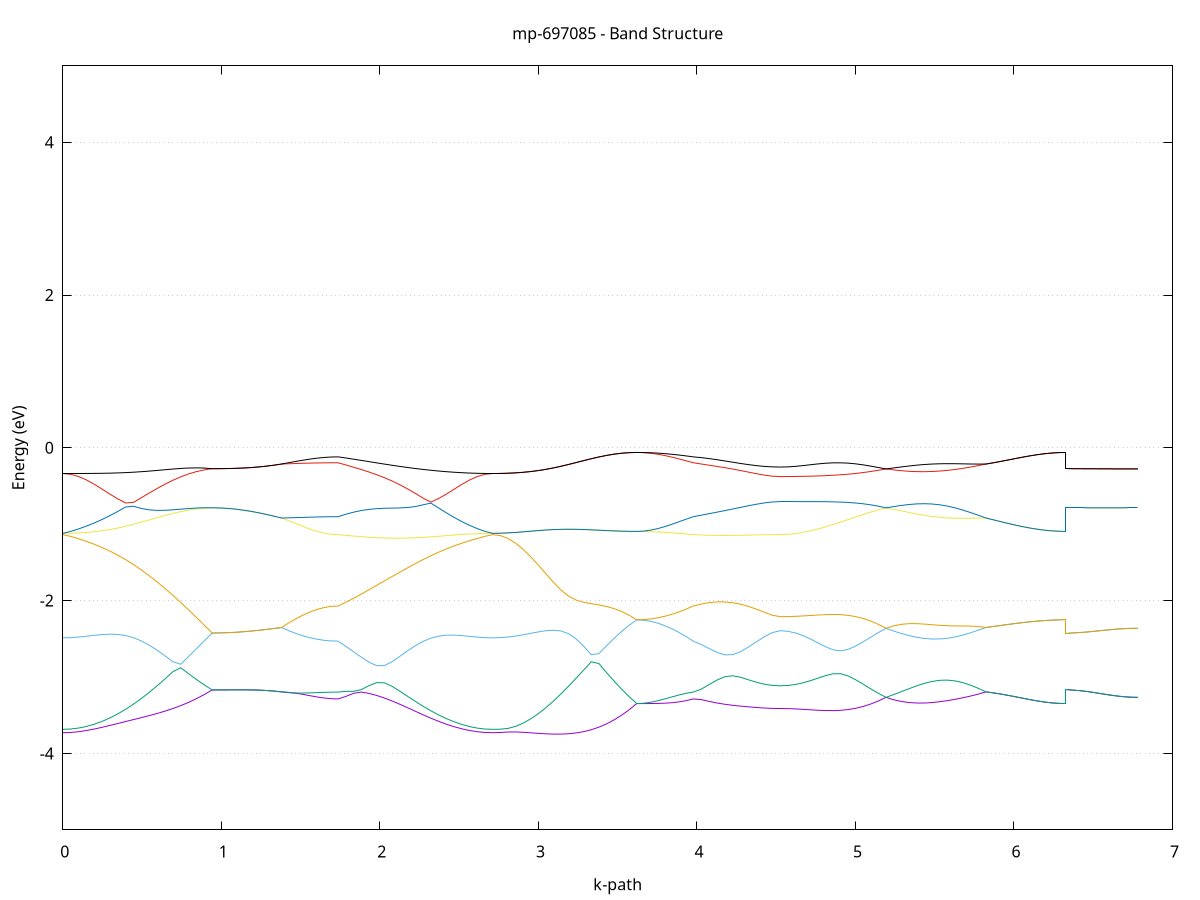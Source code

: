 set title 'mp-697085 - Band Structure'
set xlabel 'k-path'
set ylabel 'Energy (eV)'
set grid y
set yrange [-5:5]
set terminal png size 800,600
set output 'mp-697085_bands_gnuplot.png'
plot '-' using 1:2 with lines notitle, '-' using 1:2 with lines notitle, '-' using 1:2 with lines notitle, '-' using 1:2 with lines notitle, '-' using 1:2 with lines notitle, '-' using 1:2 with lines notitle, '-' using 1:2 with lines notitle, '-' using 1:2 with lines notitle, '-' using 1:2 with lines notitle, '-' using 1:2 with lines notitle, '-' using 1:2 with lines notitle, '-' using 1:2 with lines notitle, '-' using 1:2 with lines notitle, '-' using 1:2 with lines notitle, '-' using 1:2 with lines notitle, '-' using 1:2 with lines notitle, '-' using 1:2 with lines notitle, '-' using 1:2 with lines notitle, '-' using 1:2 with lines notitle, '-' using 1:2 with lines notitle, '-' using 1:2 with lines notitle, '-' using 1:2 with lines notitle, '-' using 1:2 with lines notitle, '-' using 1:2 with lines notitle, '-' using 1:2 with lines notitle, '-' using 1:2 with lines notitle, '-' using 1:2 with lines notitle, '-' using 1:2 with lines notitle, '-' using 1:2 with lines notitle, '-' using 1:2 with lines notitle, '-' using 1:2 with lines notitle, '-' using 1:2 with lines notitle, '-' using 1:2 with lines notitle, '-' using 1:2 with lines notitle, '-' using 1:2 with lines notitle, '-' using 1:2 with lines notitle, '-' using 1:2 with lines notitle, '-' using 1:2 with lines notitle, '-' using 1:2 with lines notitle, '-' using 1:2 with lines notitle, '-' using 1:2 with lines notitle, '-' using 1:2 with lines notitle
0.000000 -19.181366
0.049583 -19.178466
0.099165 -19.169666
0.148748 -19.155166
0.198331 -19.135066
0.247914 -19.109466
0.297496 -19.078666
0.347079 -19.042766
0.396662 -19.002166
0.446245 -18.957166
0.495827 -18.908266
0.545410 -18.855766
0.594993 -18.800066
0.644576 -18.741766
0.694158 -18.681266
0.743741 -18.619166
0.793324 -18.555866
0.842906 -18.492066
0.892489 -18.428366
0.942072 -18.364966
0.942072 -18.364966
0.990715 -18.363966
1.039359 -18.361166
1.088002 -18.356766
1.136646 -18.350666
1.185290 -18.342866
1.233933 -18.333966
1.282577 -18.323866
1.331220 -18.317466
1.379864 -18.329266
1.379864 -18.329266
1.424436 -18.341666
1.469009 -18.352766
1.513581 -18.362366
1.558154 -18.372966
1.602726 -18.383766
1.647299 -18.391566
1.691871 -18.396266
1.736444 -18.397866
1.736444 -18.397866
1.785229 -18.444466
1.834015 -18.494166
1.882800 -18.546566
1.931586 -18.600666
1.980371 -18.655766
2.029157 -18.711066
2.077942 -18.765866
2.126728 -18.819366
2.175514 -18.871066
2.224299 -18.920266
2.273085 -18.966566
2.321870 -19.009266
2.370656 -19.047966
2.419441 -19.082266
2.468227 -19.111866
2.517012 -19.136466
2.565798 -19.155866
2.614583 -19.170166
2.663369 -19.178566
2.712155 -19.181366
2.712155 -19.181366
2.759956 -19.178766
2.807757 -19.170766
2.855558 -19.157466
2.903359 -19.139066
2.951160 -19.115866
2.998961 -19.087466
3.046762 -19.054366
3.094563 -19.016866
3.142364 -18.975366
3.190165 -18.929766
3.237966 -18.880866
3.285767 -18.828766
3.333568 -18.773966
3.381369 -18.716666
3.429170 -18.657566
3.476971 -18.596966
3.524772 -18.535366
3.572573 -18.473166
3.620374 -18.410866
3.620374 -18.410866
3.664946 -18.410466
3.709519 -18.409066
3.754091 -18.406966
3.798664 -18.404066
3.843236 -18.400366
3.887809 -18.395766
3.932381 -18.390766
3.976954 -18.397866
3.976954 -18.397866
4.026916 -18.423766
4.076879 -18.449266
4.126841 -18.474566
4.176804 -18.499766
4.226766 -18.523466
4.276729 -18.544166
4.326691 -18.561166
4.376654 -18.574366
4.426616 -18.583766
4.476579 -18.589366
4.526541 -18.591266
4.526541 -18.591266
4.574123 -18.589566
4.621705 -18.584466
4.669287 -18.576266
4.716869 -18.564866
4.764451 -18.550366
4.812032 -18.532966
4.859614 -18.512966
4.907196 -18.490466
4.954778 -18.465866
5.002360 -18.439266
5.049941 -18.411066
5.097523 -18.381566
5.145105 -18.351366
5.192687 -18.321666
5.192687 -18.321666
5.241208 -18.340566
5.289729 -18.358966
5.338250 -18.374766
5.386772 -18.387066
5.435293 -18.396066
5.483814 -18.401066
5.532335 -18.402166
5.580856 -18.399366
5.629377 -18.392866
5.677898 -18.382366
5.726420 -18.368166
5.774941 -18.350366
5.823462 -18.329266
5.823462 -18.329266
5.869306 -18.340666
5.915149 -18.351866
5.960993 -18.362666
6.006837 -18.372966
6.052680 -18.382366
6.098524 -18.390566
6.144368 -18.397766
6.190211 -18.403466
6.236055 -18.407566
6.281899 -18.410066
6.327742 -18.410866
6.327742 -18.364966
6.373153 -18.364266
6.418564 -18.362566
6.463975 -18.359566
6.509386 -18.355566
6.554797 -18.350566
6.600208 -18.344666
6.645619 -18.338266
6.691030 -18.331466
6.736441 -18.325066
6.781852 -18.321666
e
0.000000 -18.280966
0.049583 -18.281366
0.099165 -18.282366
0.148748 -18.283866
0.198331 -18.286066
0.247914 -18.288466
0.297496 -18.291166
0.347079 -18.293966
0.396662 -18.296566
0.446245 -18.298866
0.495827 -18.300766
0.545410 -18.301666
0.594993 -18.301666
0.644576 -18.300566
0.694158 -18.298066
0.743741 -18.294166
0.793324 -18.288666
0.842906 -18.281466
0.892489 -18.302566
0.942072 -18.364966
0.942072 -18.364966
0.990715 -18.363966
1.039359 -18.361166
1.088002 -18.356766
1.136646 -18.350666
1.185290 -18.342866
1.233933 -18.333966
1.282577 -18.323866
1.331220 -18.317466
1.379864 -18.329266
1.379864 -18.329266
1.424436 -18.331766
1.469009 -18.342566
1.513581 -18.359066
1.558154 -18.370366
1.602726 -18.376666
1.647299 -18.381366
1.691871 -18.384166
1.736444 -18.385066
1.736444 -18.385066
1.785229 -18.378366
1.834015 -18.371166
1.882800 -18.363766
1.931586 -18.356166
1.980371 -18.348566
2.029157 -18.340966
2.077942 -18.333466
2.126728 -18.326366
2.175514 -18.319566
2.224299 -18.313066
2.273085 -18.307266
2.321870 -18.301866
2.370656 -18.296966
2.419441 -18.292766
2.468227 -18.289166
2.517012 -18.286266
2.565798 -18.283966
2.614583 -18.282266
2.663369 -18.281366
2.712155 -18.280966
2.712155 -18.280966
2.759956 -18.281066
2.807757 -18.281166
2.855558 -18.281366
2.903359 -18.281566
2.951160 -18.281766
2.998961 -18.281866
3.046762 -18.281566
3.094563 -18.280866
3.142364 -18.279666
3.190165 -18.277866
3.237966 -18.275666
3.285767 -18.272466
3.333568 -18.268466
3.381369 -18.263266
3.429170 -18.257066
3.476971 -18.249666
3.524772 -18.287966
3.572573 -18.348966
3.620374 -18.410866
3.620374 -18.410866
3.664946 -18.409766
3.709519 -18.406266
3.754091 -18.400566
3.798664 -18.392666
3.843236 -18.382566
3.887809 -18.370466
3.932381 -18.358966
3.976954 -18.385066
3.976954 -18.385066
4.026916 -18.406866
4.076879 -18.438966
4.126841 -18.469066
4.176804 -18.494766
4.226766 -18.516566
4.276729 -18.535566
4.326691 -18.551666
4.376654 -18.564766
4.426616 -18.574366
4.476579 -18.580266
4.526541 -18.582366
4.526541 -18.582366
4.574123 -18.580566
4.621705 -18.575466
4.669287 -18.567066
4.716869 -18.555566
4.764451 -18.540866
4.812032 -18.523166
4.859614 -18.502966
4.907196 -18.480166
4.954778 -18.455066
5.002360 -18.428066
5.049941 -18.399666
5.097523 -18.369966
5.145105 -18.339566
5.192687 -18.321666
5.192687 -18.321666
5.241208 -18.321566
5.289729 -18.332066
5.338250 -18.339966
5.386772 -18.345566
5.435293 -18.349066
5.483814 -18.350466
5.532335 -18.349566
5.580856 -18.346566
5.629377 -18.341566
5.677898 -18.334366
5.726420 -18.325266
5.774941 -18.314266
5.823462 -18.329266
5.823462 -18.329266
5.869306 -18.340666
5.915149 -18.351866
5.960993 -18.362666
6.006837 -18.372966
6.052680 -18.382366
6.098524 -18.390566
6.144368 -18.397766
6.190211 -18.403466
6.236055 -18.407566
6.281899 -18.410066
6.327742 -18.410866
6.327742 -18.364966
6.373153 -18.364266
6.418564 -18.362566
6.463975 -18.359566
6.509386 -18.355566
6.554797 -18.350566
6.600208 -18.344666
6.645619 -18.338266
6.691030 -18.331466
6.736441 -18.325066
6.781852 -18.321666
e
0.000000 -17.993966
0.049583 -17.995366
0.099165 -17.999566
0.148748 -18.006366
0.198331 -18.015766
0.247914 -18.027466
0.297496 -18.041266
0.347079 -18.056866
0.396662 -18.073866
0.446245 -18.091966
0.495827 -18.110866
0.545410 -18.130066
0.594993 -18.149366
0.644576 -18.168466
0.694158 -18.186966
0.743741 -18.204466
0.793324 -18.220966
0.842906 -18.241666
0.892489 -18.272666
0.942072 -18.262066
0.942072 -18.262066
0.990715 -18.263166
1.039359 -18.266066
1.088002 -18.271066
1.136646 -18.277666
1.185290 -18.285766
1.233933 -18.295366
1.282577 -18.306066
1.331220 -18.313066
1.379864 -18.301566
1.379864 -18.301566
1.424436 -18.323266
1.469009 -18.334066
1.513581 -18.335966
1.558154 -18.337666
1.602726 -18.339066
1.647299 -18.340266
1.691871 -18.340866
1.736444 -18.341066
1.736444 -18.341066
1.785229 -18.322166
1.834015 -18.301766
1.882800 -18.279966
1.931586 -18.257266
1.980371 -18.233766
2.029157 -18.209966
2.077942 -18.185866
2.126728 -18.162066
2.175514 -18.138866
2.224299 -18.116466
2.273085 -18.095366
2.321870 -18.075566
2.370656 -18.057466
2.419441 -18.041266
2.468227 -18.027166
2.517012 -18.015366
2.565798 -18.006166
2.614583 -17.999366
2.663369 -17.995266
2.712155 -17.993966
2.712155 -17.993966
2.759956 -17.995166
2.807757 -17.998166
2.855558 -18.003666
2.903359 -18.011166
2.951160 -18.020366
2.998961 -18.031366
3.046762 -18.043666
3.094563 -18.057366
3.142364 -18.072066
3.190165 -18.087366
3.237966 -18.103266
3.285767 -18.119466
3.333568 -18.135666
3.381369 -18.151566
3.429170 -18.172166
3.476971 -18.228266
3.524772 -18.240966
3.572573 -18.231166
3.620374 -18.220266
3.620374 -18.220266
3.664946 -18.223266
3.709519 -18.232366
3.754091 -18.247166
3.798664 -18.267566
3.843236 -18.293266
3.887809 -18.323866
3.932381 -18.356766
3.976954 -18.341066
3.976954 -18.341066
4.026916 -18.305266
4.076879 -18.259466
4.126841 -18.216066
4.176804 -18.176466
4.226766 -18.141166
4.276729 -18.110866
4.326691 -18.085466
4.376654 -18.065266
4.426616 -18.050366
4.476579 -18.040766
4.526541 -18.037466
4.526541 -18.037466
4.574123 -18.039266
4.621705 -18.044666
4.669287 -18.053566
4.716869 -18.065866
4.764451 -18.081466
4.812032 -18.100166
4.859614 -18.121466
4.907196 -18.145266
4.954778 -18.171266
5.002360 -18.198966
5.049941 -18.228166
5.097523 -18.258166
5.145105 -18.288766
5.192687 -18.306766
5.192687 -18.306766
5.241208 -18.316466
5.289729 -18.316266
5.338250 -18.316366
5.386772 -18.316266
5.435293 -18.315766
5.483814 -18.315066
5.532335 -18.314066
5.580856 -18.312566
5.629377 -18.310866
5.677898 -18.308866
5.726420 -18.306566
5.774941 -18.304166
5.823462 -18.301566
5.823462 -18.301566
5.869306 -18.290666
5.915149 -18.279566
5.960993 -18.268866
6.006837 -18.258666
6.052680 -18.249266
6.098524 -18.240866
6.144368 -18.233766
6.190211 -18.227966
6.236055 -18.223766
6.281899 -18.221166
6.327742 -18.220266
6.327742 -18.262066
6.373153 -18.262766
6.418564 -18.264666
6.463975 -18.267666
6.509386 -18.271966
6.554797 -18.277166
6.600208 -18.283166
6.645619 -18.289766
6.691030 -18.296766
6.736441 -18.303366
6.781852 -18.306766
e
0.000000 -17.699666
0.049583 -17.701566
0.099165 -17.707166
0.148748 -17.716466
0.198331 -17.729666
0.247914 -17.746466
0.297496 -17.767266
0.347079 -17.792066
0.396662 -17.820866
0.446245 -17.853366
0.495827 -17.889966
0.545410 -17.930166
0.594993 -17.974166
0.644576 -18.021666
0.694158 -18.072466
0.743741 -18.126166
0.793324 -18.182766
0.842906 -18.236166
0.892489 -18.249866
0.942072 -18.262066
0.942072 -18.262066
0.990715 -18.263166
1.039359 -18.266066
1.088002 -18.271066
1.136646 -18.277666
1.185290 -18.285766
1.233933 -18.295366
1.282577 -18.306066
1.331220 -18.313066
1.379864 -18.301566
1.379864 -18.301566
1.424436 -18.265366
1.469009 -18.232866
1.513581 -18.204466
1.558154 -18.180566
1.602726 -18.161666
1.647299 -18.147966
1.691871 -18.139666
1.736444 -18.136966
1.736444 -18.136966
1.785229 -18.114166
1.834015 -18.089466
1.882800 -18.062966
1.931586 -18.035166
1.980371 -18.006166
2.029157 -17.976566
2.077942 -17.946466
2.126728 -17.916566
2.175514 -17.887366
2.224299 -17.858866
2.273085 -17.831666
2.321870 -17.806066
2.370656 -17.782766
2.419441 -17.761766
2.468227 -17.743466
2.517012 -17.727966
2.565798 -17.715766
2.614583 -17.706866
2.663369 -17.701466
2.712155 -17.699666
2.712155 -17.699666
2.759956 -17.701866
2.807757 -17.708566
2.855558 -17.719766
2.903359 -17.735266
2.951160 -17.755366
2.998961 -17.779466
3.046762 -17.807866
3.094563 -17.840566
3.142364 -17.877266
3.190165 -17.917666
3.237966 -17.961866
3.285767 -18.009466
3.333568 -18.060066
3.381369 -18.113566
3.429170 -18.164266
3.476971 -18.181066
3.524772 -18.195166
3.572573 -18.208266
3.620374 -18.220266
3.620374 -18.220266
3.664946 -18.218866
3.709519 -18.214766
3.754091 -18.208066
3.798664 -18.198666
3.843236 -18.186666
3.887809 -18.172266
3.932381 -18.155766
3.976954 -18.136966
3.976954 -18.136966
4.026916 -18.123766
4.076879 -18.109666
4.126841 -18.095366
4.176804 -18.081066
4.226766 -18.067466
4.276729 -18.055166
4.326691 -18.044566
4.376654 -18.035966
4.426616 -18.030166
4.476579 -18.026966
4.526541 -18.026166
4.526541 -18.026166
4.574123 -18.027866
4.621705 -18.033266
4.669287 -18.042066
4.716869 -18.054366
4.764451 -18.069866
4.812032 -18.088366
4.859614 -18.109566
4.907196 -18.133266
4.954778 -18.159066
5.002360 -18.186666
5.049941 -18.215766
5.097523 -18.245866
5.145105 -18.276766
5.192687 -18.306766
5.192687 -18.306766
5.241208 -18.278066
5.289729 -18.248966
5.338250 -18.224966
5.386772 -18.206766
5.435293 -18.194766
5.483814 -18.189266
5.532335 -18.190466
5.580856 -18.198266
5.629377 -18.212666
5.677898 -18.233466
5.726420 -18.260066
5.774941 -18.292166
5.823462 -18.301566
5.823462 -18.301566
5.869306 -18.290666
5.915149 -18.279566
5.960993 -18.268866
6.006837 -18.258666
6.052680 -18.249266
6.098524 -18.240866
6.144368 -18.233766
6.190211 -18.227966
6.236055 -18.223766
6.281899 -18.221166
6.327742 -18.220266
6.327742 -18.262066
6.373153 -18.262766
6.418564 -18.264666
6.463975 -18.267666
6.509386 -18.271966
6.554797 -18.277166
6.600208 -18.283166
6.645619 -18.289766
6.691030 -18.296766
6.736441 -18.303366
6.781852 -18.306766
e
0.000000 -6.318566
0.049583 -6.324866
0.099165 -6.343566
0.148748 -6.373566
0.198331 -6.413366
0.247914 -6.460566
0.297496 -6.513566
0.347079 -6.569966
0.396662 -6.627566
0.446245 -6.684466
0.495827 -6.738966
0.545410 -6.789466
0.594993 -6.834766
0.644576 -6.873766
0.694158 -6.905666
0.743741 -6.929666
0.793324 -6.945466
0.842906 -6.952666
0.892489 -6.951266
0.942072 -6.941166
0.942072 -6.941166
0.990715 -6.937966
1.039359 -6.928666
1.088002 -6.913966
1.136646 -6.894766
1.185290 -6.872666
1.233933 -6.849866
1.282577 -6.828466
1.331220 -6.810866
1.379864 -6.799266
1.379864 -6.799266
1.424436 -6.800666
1.469009 -6.801566
1.513581 -6.802266
1.558154 -6.802966
1.602726 -6.803466
1.647299 -6.803966
1.691871 -6.804366
1.736444 -6.804466
1.736444 -6.804466
1.785229 -6.776366
1.834015 -6.745966
1.882800 -6.713766
1.931586 -6.680366
1.980371 -6.646166
2.029157 -6.611666
2.077942 -6.577266
2.126728 -6.543766
2.175514 -6.511366
2.224299 -6.480366
2.273085 -6.451566
2.321870 -6.424766
2.370656 -6.400666
2.419441 -6.379266
2.468227 -6.360966
2.517012 -6.345766
2.565798 -6.333766
2.614583 -6.325366
2.663369 -6.320166
2.712155 -6.318566
2.712155 -6.318566
2.759956 -6.329966
2.807757 -6.359166
2.855558 -6.398466
2.903359 -6.442766
2.951160 -6.489466
2.998961 -6.536666
3.046762 -6.583366
3.094563 -6.629066
3.142364 -6.672766
3.190165 -6.714066
3.237966 -6.752566
3.285767 -6.787666
3.333568 -6.818866
3.381369 -6.845966
3.429170 -6.868466
3.476971 -6.886366
3.524772 -6.899266
3.572573 -6.907066
3.620374 -6.909666
3.620374 -6.909666
3.664946 -6.907966
3.709519 -6.902666
3.754091 -6.894066
3.798664 -6.882066
3.843236 -6.866866
3.887809 -6.848766
3.932381 -6.827866
3.976954 -6.804466
3.976954 -6.804466
4.026916 -6.786966
4.076879 -6.765966
4.126841 -6.742066
4.176804 -6.716066
4.226766 -6.688966
4.276729 -6.661966
4.326691 -6.636366
4.376654 -6.613966
4.426616 -6.596266
4.476579 -6.584866
4.526541 -6.580966
4.526541 -6.580966
4.574123 -6.593366
4.621705 -6.625366
4.669287 -6.667766
4.716869 -6.713466
4.764451 -6.758366
4.812032 -6.799866
4.859614 -6.836566
4.907196 -6.867566
4.954778 -6.891966
5.002360 -6.909866
5.049941 -6.920866
5.097523 -6.924866
5.145105 -6.922166
5.192687 -6.912766
5.192687 -6.912766
5.241208 -6.920266
5.289729 -6.924766
5.338250 -6.926166
5.386772 -6.924166
5.435293 -6.918466
5.483814 -6.909166
5.532335 -6.896566
5.580856 -6.881166
5.629377 -6.863866
5.677898 -6.845666
5.726420 -6.827966
5.774941 -6.812166
5.823462 -6.799266
5.823462 -6.799266
5.869306 -6.795266
5.915149 -6.798166
5.960993 -6.807466
6.006837 -6.821466
6.052680 -6.838366
6.098524 -6.856266
6.144368 -6.873566
6.190211 -6.888466
6.236055 -6.899966
6.281899 -6.907166
6.327742 -6.909666
6.327742 -6.941166
6.373153 -6.940466
6.418564 -6.938566
6.463975 -6.935366
6.509386 -6.931466
6.554797 -6.927166
6.600208 -6.922666
6.645619 -6.918566
6.691030 -6.915466
6.736441 -6.913466
6.781852 -6.912766
e
0.000000 -6.318566
0.049583 -6.314966
0.099165 -6.304566
0.148748 -6.287166
0.198331 -6.263666
0.247914 -6.233966
0.297496 -6.281966
0.347079 -6.341666
0.396662 -6.404966
0.446245 -6.470066
0.495827 -6.535366
0.545410 -6.599566
0.594993 -6.661166
0.644576 -6.719266
0.694158 -6.772666
0.743741 -6.820466
0.793324 -6.861766
0.842906 -6.896066
0.892489 -6.922766
0.942072 -6.941166
0.942072 -6.941166
0.990715 -6.937966
1.039359 -6.928666
1.088002 -6.913966
1.136646 -6.894766
1.185290 -6.872666
1.233933 -6.849866
1.282577 -6.828466
1.331220 -6.810866
1.379864 -6.799266
1.379864 -6.799266
1.424436 -6.787866
1.469009 -6.777666
1.513581 -6.768966
1.558154 -6.761866
1.602726 -6.756466
1.647299 -6.752666
1.691871 -6.750366
1.736444 -6.749666
1.736444 -6.749666
1.785229 -6.711466
1.834015 -6.672066
1.882800 -6.632166
1.931586 -6.592066
1.980371 -6.552066
2.029157 -6.512366
2.077942 -6.472566
2.126728 -6.433166
2.175514 -6.393966
2.224299 -6.354766
2.273085 -6.340666
2.321870 -6.344966
2.370656 -6.345366
2.419441 -6.342666
2.468227 -6.338066
2.517012 -6.332566
2.565798 -6.327066
2.614583 -6.322666
2.663369 -6.319566
2.712155 -6.318566
2.712155 -6.318566
2.759956 -6.329966
2.807757 -6.359166
2.855558 -6.398466
2.903359 -6.442766
2.951160 -6.489466
2.998961 -6.536666
3.046762 -6.583366
3.094563 -6.629066
3.142364 -6.672766
3.190165 -6.714066
3.237966 -6.752566
3.285767 -6.787666
3.333568 -6.818866
3.381369 -6.845966
3.429170 -6.868466
3.476971 -6.886366
3.524772 -6.899266
3.572573 -6.907066
3.620374 -6.909666
3.620374 -6.909666
3.664946 -6.906766
3.709519 -6.898066
3.754091 -6.883966
3.798664 -6.864766
3.843236 -6.840966
3.887809 -6.813366
3.932381 -6.782766
3.976954 -6.749666
3.976954 -6.749666
4.026916 -6.726666
4.076879 -6.701366
4.126841 -6.674266
4.176804 -6.645966
4.226766 -6.616866
4.276729 -6.587466
4.326691 -6.558666
4.376654 -6.531966
4.426616 -6.509066
4.476579 -6.493266
4.526541 -6.487566
4.526541 -6.487566
4.574123 -6.494066
4.621705 -6.512766
4.669287 -6.541266
4.716869 -6.576966
4.764451 -6.616966
4.812032 -6.659066
4.859614 -6.701466
4.907196 -6.742666
4.954778 -6.781666
5.002360 -6.817266
5.049941 -6.848866
5.097523 -6.875566
5.145105 -6.897066
5.192687 -6.912766
5.192687 -6.912766
5.241208 -6.902966
5.289729 -6.891866
5.338250 -6.879766
5.386772 -6.867366
5.435293 -6.854866
5.483814 -6.842766
5.532335 -6.831566
5.580856 -6.821666
5.629377 -6.813266
5.677898 -6.806866
5.726420 -6.802466
5.774941 -6.799966
5.823462 -6.799266
5.823462 -6.799266
5.869306 -6.795266
5.915149 -6.798166
5.960993 -6.807466
6.006837 -6.821466
6.052680 -6.838366
6.098524 -6.856266
6.144368 -6.873566
6.190211 -6.888466
6.236055 -6.899966
6.281899 -6.907166
6.327742 -6.909666
6.327742 -6.941166
6.373153 -6.940466
6.418564 -6.938566
6.463975 -6.935366
6.509386 -6.931466
6.554797 -6.927166
6.600208 -6.922666
6.645619 -6.918566
6.691030 -6.915466
6.736441 -6.913466
6.781852 -6.912766
e
0.000000 -6.087766
0.049583 -6.093766
0.099165 -6.111666
0.148748 -6.140766
0.198331 -6.179866
0.247914 -6.227466
0.297496 -6.198966
0.347079 -6.159166
0.396662 -6.115366
0.446245 -6.068466
0.495827 -6.019566
0.545410 -5.969266
0.594993 -5.918766
0.644576 -5.869166
0.694158 -5.821666
0.743741 -5.777266
0.793324 -5.737066
0.842906 -5.702066
0.892489 -5.673266
0.942072 -5.651266
0.942072 -5.651266
0.990715 -5.654866
1.039359 -5.665566
1.088002 -5.682366
1.136646 -5.703666
1.185290 -5.727366
1.233933 -5.750766
1.282577 -5.771166
1.331220 -5.785666
1.379864 -5.791466
1.379864 -5.791466
1.424436 -5.812966
1.469009 -5.833666
1.513581 -5.852366
1.558154 -5.868666
1.602726 -5.881866
1.647299 -5.891566
1.691871 -5.897366
1.736444 -5.899366
1.736444 -5.899366
1.785229 -5.965266
1.834015 -6.028866
1.882800 -6.088366
1.931586 -6.142666
1.980371 -6.190866
2.029157 -6.232566
2.077942 -6.267266
2.126728 -6.295166
2.175514 -6.316466
2.224299 -6.331366
2.273085 -6.315866
2.321870 -6.277466
2.370656 -6.240366
2.419441 -6.205066
2.468227 -6.172466
2.517012 -6.143866
2.565798 -6.120166
2.614583 -6.102466
2.663369 -6.091366
2.712155 -6.087766
2.712155 -6.087766
2.759956 -6.077166
2.807757 -6.049766
2.855558 -6.013866
2.903359 -5.973866
2.951160 -5.932766
2.998961 -5.891466
3.046762 -5.850966
3.094563 -5.811766
3.142364 -5.774366
3.190165 -5.738866
3.237966 -5.705966
3.285767 -5.675866
3.333568 -5.648766
3.381369 -5.625266
3.429170 -5.605466
3.476971 -5.589766
3.524772 -5.578366
3.572573 -5.571566
3.620374 -5.569266
3.620374 -5.569266
3.664946 -5.576166
3.709519 -5.596666
3.754091 -5.629166
3.798664 -5.671866
3.843236 -5.722566
3.887809 -5.778966
3.932381 -5.838566
3.976954 -5.899366
3.976954 -5.899366
4.026916 -5.937966
4.076879 -5.976566
4.126841 -6.014166
4.176804 -6.050466
4.226766 -6.085066
4.276729 -6.117966
4.326691 -6.148666
4.376654 -6.176366
4.426616 -6.199466
4.476579 -6.215266
4.526541 -6.221066
4.526541 -6.221066
4.574123 -6.207166
4.621705 -6.170466
4.669287 -6.120566
4.716869 -6.064666
4.764451 -6.007166
4.812032 -5.950566
4.859614 -5.896666
4.907196 -5.846566
4.954778 -5.801166
5.002360 -5.760866
5.049941 -5.726066
5.097523 -5.696866
5.145105 -5.673666
5.192687 -5.656566
5.192687 -5.656566
5.241208 -5.667566
5.289729 -5.680466
5.338250 -5.694666
5.386772 -5.709766
5.435293 -5.725166
5.483814 -5.740266
5.532335 -5.754366
5.580856 -5.767166
5.629377 -5.777866
5.677898 -5.785966
5.726420 -5.791066
5.774941 -5.792866
5.823462 -5.791466
5.823462 -5.791466
5.869306 -5.787966
5.915149 -5.775266
5.960993 -5.754366
6.006837 -5.727166
6.052680 -5.696166
6.098524 -5.663966
6.144368 -5.633566
6.190211 -5.607066
6.236055 -5.586666
6.281899 -5.573666
6.327742 -5.569266
6.327742 -5.651266
6.373153 -5.651366
6.418564 -5.651666
6.463975 -5.652266
6.509386 -5.653066
6.554797 -5.653866
6.600208 -5.654666
6.645619 -5.655366
6.691030 -5.655966
6.736441 -5.656366
6.781852 -5.656566
e
0.000000 -6.087766
0.049583 -6.083666
0.099165 -6.071866
0.148748 -6.052566
0.198331 -6.026666
0.247914 -5.994766
0.297496 -5.957966
0.347079 -5.917666
0.396662 -5.875266
0.446245 -5.832266
0.495827 -5.790066
0.545410 -5.750266
0.594993 -5.714366
0.644576 -5.683466
0.694158 -5.658766
0.743741 -5.641366
0.793324 -5.631766
0.842906 -5.630166
0.892489 -5.636666
0.942072 -5.651266
0.942072 -5.651266
0.990715 -5.654866
1.039359 -5.665566
1.088002 -5.682366
1.136646 -5.703666
1.185290 -5.727366
1.233933 -5.750766
1.282577 -5.771166
1.331220 -5.785666
1.379864 -5.791466
1.379864 -5.791466
1.424436 -5.770166
1.469009 -5.747466
1.513581 -5.724366
1.558154 -5.702366
1.602726 -5.682866
1.647299 -5.667666
1.691871 -5.657966
1.736444 -5.654566
1.736444 -5.654566
1.785229 -5.677666
1.834015 -5.702866
1.882800 -5.729666
1.931586 -5.757866
1.980371 -5.787066
2.029157 -5.816766
2.077942 -5.846566
2.126728 -5.876266
2.175514 -5.905266
2.224299 -5.933266
2.273085 -5.959966
2.321870 -5.984766
2.370656 -6.007666
2.419441 -6.027966
2.468227 -6.045666
2.517012 -6.060466
2.565798 -6.072366
2.614583 -6.080866
2.663369 -6.086066
2.712155 -6.087766
2.712155 -6.087766
2.759956 -6.077166
2.807757 -6.049766
2.855558 -6.013766
2.903359 -5.973866
2.951160 -5.932766
2.998961 -5.891466
3.046762 -5.850966
3.094563 -5.811766
3.142364 -5.774366
3.190165 -5.738866
3.237966 -5.705966
3.285767 -5.675866
3.333568 -5.648766
3.381369 -5.625266
3.429170 -5.605466
3.476971 -5.589766
3.524772 -5.578366
3.572573 -5.571566
3.620374 -5.569266
3.620374 -5.569266
3.664946 -5.570666
3.709519 -5.574866
3.754091 -5.581866
3.798664 -5.591566
3.843236 -5.603766
3.887809 -5.618466
3.932381 -5.635466
3.976954 -5.654566
3.976954 -5.654566
4.026916 -5.669066
4.076879 -5.687066
4.126841 -5.707966
4.176804 -5.731066
4.226766 -5.755566
4.276729 -5.780166
4.326691 -5.803666
4.376654 -5.824566
4.426616 -5.841066
4.476579 -5.851766
4.526541 -5.855466
4.526541 -5.855466
4.574123 -5.850166
4.621705 -5.835066
4.669287 -5.812666
4.716869 -5.785566
4.764451 -5.756766
4.812032 -5.728266
4.859614 -5.702166
4.907196 -5.679566
4.954778 -5.661566
5.002360 -5.648666
5.049941 -5.641566
5.097523 -5.640366
5.145105 -5.645366
5.192687 -5.656566
5.192687 -5.656566
5.241208 -5.648366
5.289729 -5.644166
5.338250 -5.644366
5.386772 -5.649166
5.435293 -5.658766
5.483814 -5.672866
5.532335 -5.690666
5.580856 -5.710966
5.629377 -5.732366
5.677898 -5.752966
5.726420 -5.770666
5.774941 -5.783966
5.823462 -5.791466
5.823462 -5.791466
5.869306 -5.787966
5.915149 -5.775166
5.960993 -5.754366
6.006837 -5.727166
6.052680 -5.696166
6.098524 -5.663966
6.144368 -5.633566
6.190211 -5.607066
6.236055 -5.586666
6.281899 -5.573666
6.327742 -5.569266
6.327742 -5.651266
6.373153 -5.651366
6.418564 -5.651666
6.463975 -5.652266
6.509386 -5.653066
6.554797 -5.653866
6.600208 -5.654666
6.645619 -5.655366
6.691030 -5.655966
6.736441 -5.656366
6.781852 -5.656566
e
0.000000 -3.729366
0.049583 -3.726166
0.099165 -3.716366
0.148748 -3.701066
0.198331 -3.681366
0.247914 -3.658666
0.297496 -3.634066
0.347079 -3.608766
0.396662 -3.583166
0.446245 -3.557566
0.495827 -3.531866
0.545410 -3.505266
0.594993 -3.477266
0.644576 -3.446766
0.694158 -3.413066
0.743741 -3.375066
0.793324 -3.332266
0.842906 -3.283866
0.892489 -3.229666
0.942072 -3.169466
0.942072 -3.169466
0.990715 -3.169166
1.039359 -3.168566
1.088002 -3.167966
1.136646 -3.167866
1.185290 -3.168866
1.233933 -3.171566
1.282577 -3.176566
1.331220 -3.184166
1.379864 -3.194766
1.379864 -3.194766
1.424436 -3.204766
1.469009 -3.211866
1.513581 -3.227066
1.558154 -3.244266
1.602726 -3.260966
1.647299 -3.274866
1.691871 -3.284066
1.736444 -3.287266
1.736444 -3.287266
1.785229 -3.254566
1.834015 -3.213466
1.882800 -3.196866
1.931586 -3.215166
1.980371 -3.241766
2.029157 -3.275366
2.077942 -3.314366
2.126728 -3.357466
2.175514 -3.402866
2.224299 -3.449166
2.273085 -3.494966
2.321870 -3.539066
2.370656 -3.580266
2.419441 -3.617766
2.468227 -3.650566
2.517012 -3.678366
2.565798 -3.700466
2.614583 -3.716466
2.663369 -3.726166
2.712155 -3.729366
2.712155 -3.729366
2.759956 -3.726066
2.807757 -3.720066
2.855558 -3.719366
2.903359 -3.723866
2.951160 -3.730666
2.998961 -3.737666
3.046762 -3.743766
3.094563 -3.747466
3.142364 -3.747666
3.190165 -3.742966
3.237966 -3.732566
3.285767 -3.715366
3.333568 -3.690366
3.381369 -3.656766
3.429170 -3.614266
3.476971 -3.562266
3.524772 -3.500466
3.572573 -3.428966
3.620374 -3.347866
3.620374 -3.347866
3.664946 -3.347766
3.709519 -3.347366
3.754091 -3.345866
3.798664 -3.342666
3.843236 -3.336266
3.887809 -3.325666
3.932381 -3.309666
3.976954 -3.287266
3.976954 -3.287266
4.026916 -3.295566
4.076879 -3.319266
4.126841 -3.340466
4.176804 -3.357266
4.226766 -3.370666
4.276729 -3.381566
4.326691 -3.390966
4.376654 -3.399366
4.426616 -3.406366
4.476579 -3.411066
4.526541 -3.412866
4.526541 -3.412866
4.574123 -3.414166
4.621705 -3.417866
4.669287 -3.423366
4.716869 -3.429566
4.764451 -3.435466
4.812032 -3.439366
4.859614 -3.440066
4.907196 -3.435966
4.954778 -3.426066
5.002360 -3.409266
5.049941 -3.384966
5.097523 -3.352966
5.145105 -3.313466
5.192687 -3.266766
5.192687 -3.266766
5.241208 -3.297766
5.289729 -3.320266
5.338250 -3.334466
5.386772 -3.340966
5.435293 -3.340666
5.483814 -3.334466
5.532335 -3.323566
5.580856 -3.309066
5.629377 -3.291766
5.677898 -3.271966
5.726420 -3.249666
5.774941 -3.224266
5.823462 -3.194766
5.823462 -3.194766
5.869306 -3.207466
5.915149 -3.222466
5.960993 -3.239466
6.006837 -3.257866
6.052680 -3.276766
6.098524 -3.295266
6.144368 -3.312366
6.190211 -3.327066
6.236055 -3.338366
6.281899 -3.345466
6.327742 -3.347866
6.327742 -3.169466
6.373153 -3.171966
6.418564 -3.179366
6.463975 -3.190666
6.509386 -3.204666
6.554797 -3.219766
6.600208 -3.234566
6.645619 -3.247666
6.691030 -3.257966
6.736441 -3.264466
6.781852 -3.266766
e
0.000000 -3.685266
0.049583 -3.681166
0.099165 -3.668466
0.148748 -3.647566
0.198331 -3.618366
0.247914 -3.580966
0.297496 -3.535666
0.347079 -3.482666
0.396662 -3.422266
0.446245 -3.354866
0.495827 -3.280866
0.545410 -3.200766
0.594993 -3.115266
0.644576 -3.024966
0.694158 -2.930466
0.743741 -2.878766
0.793324 -2.956966
0.842906 -3.032266
0.892489 -3.103466
0.942072 -3.169466
0.942072 -3.169466
0.990715 -3.169166
1.039359 -3.168566
1.088002 -3.167966
1.136646 -3.167866
1.185290 -3.168866
1.233933 -3.171566
1.282577 -3.176566
1.331220 -3.184166
1.379864 -3.194766
1.379864 -3.194766
1.424436 -3.200466
1.469009 -3.209466
1.513581 -3.210066
1.558154 -3.207966
1.602726 -3.204466
1.647299 -3.201066
1.691871 -3.198566
1.736444 -3.197666
1.736444 -3.197666
1.785229 -3.187966
1.834015 -3.187566
1.882800 -3.164866
1.931586 -3.113566
1.980371 -3.073866
2.029157 -3.076466
2.077942 -3.123166
2.126728 -3.186566
2.175514 -3.253766
2.224299 -3.319866
2.273085 -3.383266
2.321870 -3.442266
2.370656 -3.496266
2.419441 -3.544466
2.468227 -3.586266
2.517012 -3.621266
2.565798 -3.648966
2.614583 -3.669066
2.663369 -3.681266
2.712155 -3.685266
2.712155 -3.685266
2.759956 -3.683366
2.807757 -3.673266
2.855558 -3.646966
2.903359 -3.604466
2.951160 -3.548466
2.998961 -3.480866
3.046762 -3.402866
3.094563 -3.316066
3.142364 -3.221566
3.190165 -3.121066
3.237966 -3.016266
3.285767 -2.909066
3.333568 -2.801266
3.381369 -2.823666
3.429170 -2.939766
3.476971 -3.052166
3.524772 -3.158566
3.572573 -3.257566
3.620374 -3.347866
3.620374 -3.347866
3.664946 -3.343366
3.709519 -3.330366
3.754091 -3.310566
3.798664 -3.286366
3.843236 -3.260266
3.887809 -3.235266
3.932381 -3.213666
3.976954 -3.197666
3.976954 -3.197666
4.026916 -3.159866
4.076879 -3.099266
4.126841 -3.039966
4.176804 -2.995766
4.226766 -2.983966
4.276729 -3.004366
4.326691 -3.037666
4.376654 -3.069866
4.426616 -3.094666
4.476579 -3.109966
4.526541 -3.115166
4.526541 -3.115166
4.574123 -3.110666
4.621705 -3.097366
4.669287 -3.075966
4.716869 -3.047666
4.764451 -3.014766
4.812032 -2.981766
4.859614 -2.957866
4.907196 -2.957266
4.954778 -2.986966
5.002360 -3.037166
5.049941 -3.095966
5.097523 -3.156066
5.145105 -3.213766
5.192687 -3.266766
5.192687 -3.266766
5.241208 -3.230066
5.289729 -3.191466
5.338250 -3.152666
5.386772 -3.115766
5.435293 -3.083266
5.483814 -3.058166
5.532335 -3.043266
5.580856 -3.040766
5.629377 -3.051366
5.677898 -3.074166
5.726420 -3.107266
5.774941 -3.148266
5.823462 -3.194766
5.823462 -3.194766
5.869306 -3.207466
5.915149 -3.222466
5.960993 -3.239466
6.006837 -3.257866
6.052680 -3.276766
6.098524 -3.295266
6.144368 -3.312366
6.190211 -3.327066
6.236055 -3.338366
6.281899 -3.345466
6.327742 -3.347866
6.327742 -3.169466
6.373153 -3.171966
6.418564 -3.179366
6.463975 -3.190666
6.509386 -3.204666
6.554797 -3.219766
6.600208 -3.234566
6.645619 -3.247666
6.691030 -3.257966
6.736441 -3.264466
6.781852 -3.266766
e
0.000000 -2.487666
0.049583 -2.485066
0.099165 -2.477466
0.148748 -2.466566
0.198331 -2.454466
0.247914 -2.444066
0.297496 -2.438966
0.347079 -2.442466
0.396662 -2.457566
0.446245 -2.485966
0.495827 -2.528366
0.545410 -2.583466
0.594993 -2.649066
0.644576 -2.722166
0.694158 -2.799666
0.743741 -2.832766
0.793324 -2.732366
0.842906 -2.630366
0.892489 -2.527366
0.942072 -2.424266
0.942072 -2.424266
0.990715 -2.423166
1.039359 -2.420066
1.088002 -2.415066
1.136646 -2.408066
1.185290 -2.399466
1.233933 -2.389266
1.282577 -2.377766
1.331220 -2.365266
1.379864 -2.351866
1.379864 -2.351866
1.424436 -2.392766
1.469009 -2.428966
1.513581 -2.459866
1.558154 -2.485366
1.602726 -2.505066
1.647299 -2.519166
1.691871 -2.527666
1.736444 -2.530466
1.736444 -2.530466
1.785229 -2.598566
1.834015 -2.669266
1.882800 -2.740066
1.931586 -2.805766
1.980371 -2.852366
2.029157 -2.850066
2.077942 -2.798866
2.126728 -2.728966
2.175514 -2.656566
2.224299 -2.589666
2.273085 -2.533666
2.321870 -2.491766
2.370656 -2.465066
2.419441 -2.452666
2.468227 -2.451466
2.517012 -2.457966
2.565798 -2.467966
2.614583 -2.477966
2.663369 -2.485066
2.712155 -2.487666
2.712155 -2.487666
2.759956 -2.484966
2.807757 -2.476966
2.855558 -2.464266
2.903359 -2.447666
2.951160 -2.428866
2.998961 -2.410066
3.046762 -2.394466
3.094563 -2.387366
3.142364 -2.397066
3.190165 -2.433366
3.237966 -2.501866
3.285767 -2.596966
3.333568 -2.707366
3.381369 -2.694866
3.429170 -2.591966
3.476971 -2.494466
3.524772 -2.404266
3.572573 -2.322766
3.620374 -2.251466
3.620374 -2.251466
3.664946 -2.256566
3.709519 -2.271666
3.754091 -2.296066
3.798664 -2.329366
3.843236 -2.370366
3.887809 -2.418266
3.932381 -2.471966
3.976954 -2.530466
3.976954 -2.530466
4.026916 -2.575066
4.076879 -2.627066
4.126841 -2.677066
4.176804 -2.710466
4.226766 -2.707766
4.276729 -2.666766
4.326691 -2.605466
4.376654 -2.537766
4.426616 -2.472066
4.476579 -2.417966
4.526541 -2.394166
4.526541 -2.394166
4.574123 -2.401766
4.621705 -2.423766
4.669287 -2.458566
4.716869 -2.503366
4.764451 -2.554166
4.812032 -2.604666
4.859614 -2.644366
4.907196 -2.657966
4.954778 -2.637966
5.002360 -2.593766
5.049941 -2.537866
5.097523 -2.477766
5.145105 -2.418166
5.192687 -2.362066
5.192687 -2.362066
5.241208 -2.398266
5.289729 -2.430566
5.338250 -2.458166
5.386772 -2.480166
5.435293 -2.495266
5.483814 -2.502766
5.532335 -2.502066
5.580856 -2.492766
5.629377 -2.475466
5.677898 -2.451066
5.726420 -2.421066
5.774941 -2.387366
5.823462 -2.351866
5.823462 -2.351866
5.869306 -2.338866
5.915149 -2.325666
5.960993 -2.312766
6.006837 -2.300266
6.052680 -2.288566
6.098524 -2.277966
6.144368 -2.268866
6.190211 -2.261466
6.236055 -2.255966
6.281899 -2.252666
6.327742 -2.251466
6.327742 -2.424266
6.373153 -2.422566
6.418564 -2.417666
6.463975 -2.410166
6.509386 -2.401066
6.554797 -2.391366
6.600208 -2.381966
6.645619 -2.373666
6.691030 -2.367466
6.736441 -2.363466
6.781852 -2.362066
e
0.000000 -1.135866
0.049583 -1.159566
0.099165 -1.190766
0.148748 -1.224766
0.198331 -1.262566
0.247914 -1.304866
0.297496 -1.352366
0.347079 -1.405466
0.396662 -1.464266
0.446245 -1.528866
0.495827 -1.599166
0.545410 -1.674766
0.594993 -1.755566
0.644576 -1.841066
0.694158 -1.930766
0.743741 -2.024266
0.793324 -2.121066
0.842906 -2.220366
0.892489 -2.321666
0.942072 -2.424266
0.942072 -2.424266
0.990715 -2.423166
1.039359 -2.420066
1.088002 -2.415066
1.136646 -2.408066
1.185290 -2.399466
1.233933 -2.389266
1.282577 -2.377766
1.331220 -2.365266
1.379864 -2.351866
1.379864 -2.351866
1.424436 -2.293166
1.469009 -2.239466
1.513581 -2.191366
1.558154 -2.149966
1.602726 -2.116266
1.647299 -2.091266
1.691871 -2.075866
1.736444 -2.070666
1.736444 -2.070666
1.785229 -2.021966
1.834015 -1.969766
1.882800 -1.914866
1.931586 -1.858166
1.980371 -1.800366
2.029157 -1.742066
2.077942 -1.683866
2.126728 -1.626366
2.175514 -1.569966
2.224299 -1.515266
2.273085 -1.462766
2.321870 -1.413066
2.370656 -1.366466
2.419441 -1.323466
2.468227 -1.284166
2.517012 -1.248666
2.565798 -1.216366
2.614583 -1.186666
2.663369 -1.158266
2.712155 -1.135866
2.712155 -1.135866
2.759956 -1.148666
2.807757 -1.186366
2.855558 -1.247066
2.903359 -1.327766
2.951160 -1.424566
2.998961 -1.532766
3.046762 -1.646766
3.094563 -1.759566
3.142364 -1.861366
3.190165 -1.941266
3.237966 -1.993166
3.285767 -2.022366
3.333568 -2.040166
3.381369 -2.056166
3.429170 -2.076266
3.476971 -2.104266
3.524772 -2.142166
3.572573 -2.191166
3.620374 -2.251466
3.620374 -2.251466
3.664946 -2.248566
3.709519 -2.239766
3.754091 -2.225166
3.798664 -2.204766
3.843236 -2.178766
3.887809 -2.147466
3.932381 -2.111266
3.976954 -2.070666
3.976954 -2.070666
4.026916 -2.045466
4.076879 -2.026566
4.126841 -2.016866
4.176804 -2.017266
4.226766 -2.027866
4.276729 -2.048066
4.326691 -2.076966
4.376654 -2.113066
4.426616 -2.153666
4.476579 -2.191966
4.526541 -2.210366
4.526541 -2.210366
4.574123 -2.209266
4.621705 -2.205966
4.669287 -2.200966
4.716869 -2.194866
4.764451 -2.188666
4.812032 -2.183666
4.859614 -2.181666
4.907196 -2.184166
4.954778 -2.193066
5.002360 -2.209666
5.049941 -2.234966
5.097523 -2.269066
5.145105 -2.311766
5.192687 -2.362066
5.192687 -2.362066
5.241208 -2.330366
5.289729 -2.310666
5.338250 -2.301866
5.386772 -2.301766
5.435293 -2.307466
5.483814 -2.315866
5.532335 -2.323766
5.580856 -2.329066
5.629377 -2.331466
5.677898 -2.332066
5.726420 -2.333666
5.774941 -2.339266
5.823462 -2.351866
5.823462 -2.351866
5.869306 -2.338866
5.915149 -2.325666
5.960993 -2.312766
6.006837 -2.300266
6.052680 -2.288566
6.098524 -2.277966
6.144368 -2.268866
6.190211 -2.261466
6.236055 -2.255966
6.281899 -2.252666
6.327742 -2.251466
6.327742 -2.424266
6.373153 -2.422566
6.418564 -2.417666
6.463975 -2.410166
6.509386 -2.401066
6.554797 -2.391366
6.600208 -2.381966
6.645619 -2.373666
6.691030 -2.367466
6.736441 -2.363466
6.781852 -2.362066
e
0.000000 -1.119366
0.049583 -1.118166
0.099165 -1.114466
0.148748 -1.108066
0.198331 -1.098566
0.247914 -1.085866
0.297496 -1.069566
0.347079 -1.049766
0.396662 -1.026566
0.446245 -1.000566
0.495827 -0.972466
0.545410 -0.943166
0.594993 -0.913766
0.644576 -0.885266
0.694158 -0.858766
0.743741 -0.835366
0.793324 -0.815866
0.842906 -0.800666
0.892489 -0.790466
0.942072 -0.785066
0.942072 -0.785066
0.990715 -0.786966
1.039359 -0.792666
1.088002 -0.802066
1.136646 -0.814866
1.185290 -0.830866
1.233933 -0.849766
1.282577 -0.870966
1.331220 -0.894066
1.379864 -0.918466
1.379864 -0.918466
1.424436 -0.953966
1.469009 -0.991266
1.513581 -1.028366
1.558154 -1.063066
1.602726 -1.093166
1.647299 -1.116666
1.691871 -1.131566
1.736444 -1.136666
1.736444 -1.136666
1.785229 -1.146066
1.834015 -1.155066
1.882800 -1.163366
1.931586 -1.170566
1.980371 -1.176366
2.029157 -1.180366
2.077942 -1.182566
2.126728 -1.182766
2.175514 -1.180966
2.224299 -1.177266
2.273085 -1.171966
2.321870 -1.165366
2.370656 -1.157766
2.419441 -1.149766
2.468227 -1.141866
2.517012 -1.134566
2.565798 -1.128266
2.614583 -1.123466
2.663369 -1.120366
2.712155 -1.119366
2.712155 -1.119366
2.759956 -1.117966
2.807757 -1.113966
2.855558 -1.107766
2.903359 -1.099966
2.951160 -1.091466
2.998961 -1.083266
3.046762 -1.075966
3.094563 -1.070466
3.142364 -1.067066
3.190165 -1.065866
3.237966 -1.066866
3.285767 -1.069566
3.333568 -1.073566
3.381369 -1.078266
3.429170 -1.083166
3.476971 -1.087466
3.524772 -1.090966
3.572573 -1.093266
3.620374 -1.093966
3.620374 -1.093966
3.664946 -1.094766
3.709519 -1.097166
3.754091 -1.101066
3.798664 -1.106366
3.843236 -1.112766
3.887809 -1.120166
3.932381 -1.128266
3.976954 -1.136666
3.976954 -1.136666
4.026916 -1.141366
4.076879 -1.144666
4.126841 -1.146566
4.176804 -1.146966
4.226766 -1.146166
4.276729 -1.144566
4.326691 -1.142266
4.376654 -1.139966
4.426616 -1.137966
4.476579 -1.136566
4.526541 -1.136066
4.526541 -1.136066
4.574123 -1.132666
4.621705 -1.122866
4.669287 -1.107166
4.716869 -1.086366
4.764451 -1.061566
4.812032 -1.033466
4.859614 -1.003166
4.907196 -0.971066
4.954778 -0.938066
5.002360 -0.904666
5.049941 -0.871766
5.097523 -0.840366
5.145105 -0.811466
5.192687 -0.785866
5.192687 -0.785866
5.241208 -0.804366
5.289729 -0.824966
5.338250 -0.845966
5.386772 -0.865866
5.435293 -0.883566
5.483814 -0.898266
5.532335 -0.909466
5.580856 -0.917066
5.629377 -0.921266
5.677898 -0.922566
5.726420 -0.921666
5.774941 -0.919966
5.823462 -0.918466
5.823462 -0.918466
5.869306 -0.942066
5.915149 -0.965666
5.960993 -0.988666
6.006837 -1.010666
6.052680 -1.030966
6.098524 -1.049166
6.144368 -1.064666
6.190211 -1.077266
6.236055 -1.086466
6.281899 -1.092066
6.327742 -1.093966
6.327742 -0.785066
6.373153 -0.785066
6.418564 -0.785066
6.463975 -0.785166
6.509386 -0.785366
6.554797 -0.785466
6.600208 -0.785566
6.645619 -0.785666
6.691030 -0.785766
6.736441 -0.785866
6.781852 -0.785866
e
0.000000 -1.119366
0.049583 -1.094966
0.099165 -1.061866
0.148748 -1.024966
0.198331 -0.983766
0.247914 -0.937866
0.297496 -0.887366
0.347079 -0.832566
0.396662 -0.774466
0.446245 -0.764666
0.495827 -0.794466
0.545410 -0.811866
0.594993 -0.818766
0.644576 -0.817666
0.694158 -0.811566
0.743741 -0.803066
0.793324 -0.794566
0.842906 -0.787866
0.892489 -0.784366
0.942072 -0.785066
0.942072 -0.785066
0.990715 -0.786966
1.039359 -0.792666
1.088002 -0.802066
1.136646 -0.814866
1.185290 -0.830866
1.233933 -0.849766
1.282577 -0.870966
1.331220 -0.894066
1.379864 -0.918466
1.379864 -0.918466
1.424436 -0.916266
1.469009 -0.913566
1.513581 -0.910766
1.558154 -0.907866
1.602726 -0.905366
1.647299 -0.903366
1.691871 -0.902066
1.736444 -0.901666
1.736444 -0.901666
1.785229 -0.869566
1.834015 -0.842266
1.882800 -0.820766
1.931586 -0.805466
1.980371 -0.795966
2.029157 -0.791166
2.077942 -0.789066
2.126728 -0.786966
2.175514 -0.781366
2.224299 -0.768766
2.273085 -0.745866
2.321870 -0.723366
2.370656 -0.787866
2.419441 -0.850866
2.468227 -0.910566
2.517012 -0.965566
2.565798 -1.014666
2.614583 -1.057466
2.663369 -1.094066
2.712155 -1.119366
2.712155 -1.119366
2.759956 -1.117966
2.807757 -1.113966
2.855558 -1.107666
2.903359 -1.099966
2.951160 -1.091466
2.998961 -1.083266
3.046762 -1.075966
3.094563 -1.070466
3.142364 -1.067066
3.190165 -1.065866
3.237966 -1.066866
3.285767 -1.069566
3.333568 -1.073566
3.381369 -1.078266
3.429170 -1.083166
3.476971 -1.087466
3.524772 -1.090966
3.572573 -1.093266
3.620374 -1.093966
3.620374 -1.093966
3.664946 -1.089666
3.709519 -1.076866
3.754091 -1.056666
3.798664 -1.030466
3.843236 -0.999966
3.887809 -0.967166
3.932381 -0.933766
3.976954 -0.901666
3.976954 -0.901666
4.026916 -0.881966
4.076879 -0.862066
4.126841 -0.841966
4.176804 -0.821366
4.226766 -0.800366
4.276729 -0.779066
4.326691 -0.757866
4.376654 -0.737866
4.426616 -0.720566
4.476579 -0.708566
4.526541 -0.704266
4.526541 -0.704266
4.574123 -0.704266
4.621705 -0.704166
4.669287 -0.704066
4.716869 -0.704166
4.764451 -0.704466
4.812032 -0.705466
4.859614 -0.707266
4.907196 -0.710366
4.954778 -0.715366
5.002360 -0.722666
5.049941 -0.732866
5.097523 -0.746566
5.145105 -0.764166
5.192687 -0.785866
5.192687 -0.785866
5.241208 -0.769366
5.289729 -0.754066
5.338250 -0.741766
5.386772 -0.733866
5.435293 -0.731566
5.483814 -0.735466
5.532335 -0.745866
5.580856 -0.762966
5.629377 -0.786166
5.677898 -0.814766
5.726420 -0.847566
5.774941 -0.882866
5.823462 -0.918466
5.823462 -0.918466
5.869306 -0.942066
5.915149 -0.965666
5.960993 -0.988666
6.006837 -1.010666
6.052680 -1.030966
6.098524 -1.049066
6.144368 -1.064666
6.190211 -1.077266
6.236055 -1.086466
6.281899 -1.092066
6.327742 -1.093966
6.327742 -0.785066
6.373153 -0.785066
6.418564 -0.785066
6.463975 -0.785166
6.509386 -0.785366
6.554797 -0.785466
6.600208 -0.785566
6.645619 -0.785666
6.691030 -0.785766
6.736441 -0.785866
6.781852 -0.785866
e
0.000000 -0.336366
0.049583 -0.346166
0.099165 -0.374966
0.148748 -0.419866
0.198331 -0.476766
0.247914 -0.540766
0.297496 -0.606466
0.347079 -0.668366
0.396662 -0.722166
0.446245 -0.713966
0.495827 -0.652466
0.545410 -0.591266
0.594993 -0.531966
0.644576 -0.475966
0.694158 -0.424866
0.743741 -0.379766
0.793324 -0.341766
0.842906 -0.311266
0.892489 -0.288566
0.942072 -0.273266
0.942072 -0.273266
0.990715 -0.272866
1.039359 -0.271366
1.088002 -0.268666
1.136646 -0.264566
1.185290 -0.258666
1.233933 -0.250566
1.282577 -0.240166
1.331220 -0.227366
1.379864 -0.212266
1.379864 -0.212266
1.424436 -0.208666
1.469009 -0.205366
1.513581 -0.202466
1.558154 -0.200066
1.602726 -0.198066
1.647299 -0.196566
1.691871 -0.195666
1.736444 -0.195366
1.736444 -0.195366
1.785229 -0.224066
1.834015 -0.253466
1.882800 -0.284066
1.931586 -0.316566
1.980371 -0.351966
2.029157 -0.391266
2.077942 -0.435266
2.126728 -0.484366
2.175514 -0.538566
2.224299 -0.597166
2.273085 -0.659266
2.321870 -0.710666
2.370656 -0.663166
2.419441 -0.605566
2.468227 -0.542366
2.517012 -0.479066
2.565798 -0.421666
2.614583 -0.375966
2.663369 -0.346466
2.712155 -0.336366
2.712155 -0.336366
2.759956 -0.335466
2.807757 -0.332666
2.855558 -0.327766
2.903359 -0.320566
2.951160 -0.310666
2.998961 -0.297866
3.046762 -0.282066
3.094563 -0.263166
3.142364 -0.241566
3.190165 -0.217866
3.237966 -0.192866
3.285767 -0.167566
3.333568 -0.142866
3.381369 -0.119966
3.429170 -0.099766
3.476971 -0.083166
3.524772 -0.070766
3.572573 -0.063166
3.620374 -0.060566
3.620374 -0.060566
3.664946 -0.063366
3.709519 -0.071466
3.754091 -0.084466
3.798664 -0.101666
3.843236 -0.122166
3.887809 -0.145166
3.932381 -0.169766
3.976954 -0.195366
3.976954 -0.195366
4.026916 -0.211566
4.076879 -0.227566
4.126841 -0.243466
4.176804 -0.259966
4.226766 -0.277966
4.276729 -0.297666
4.326691 -0.318566
4.376654 -0.339466
4.426616 -0.358066
4.476579 -0.371266
4.526541 -0.376066
4.526541 -0.376066
4.574123 -0.375766
4.621705 -0.374866
4.669287 -0.373366
4.716869 -0.371066
4.764451 -0.368066
4.812032 -0.364066
4.859614 -0.358966
4.907196 -0.352666
4.954778 -0.344766
5.002360 -0.335166
5.049941 -0.323466
5.097523 -0.309666
5.145105 -0.293866
5.192687 -0.276366
5.192687 -0.276366
5.241208 -0.288766
5.289729 -0.299466
5.338250 -0.307366
5.386772 -0.311766
5.435293 -0.312466
5.483814 -0.309666
5.532335 -0.303766
5.580856 -0.294866
5.629377 -0.283266
5.677898 -0.268766
5.726420 -0.251766
5.774941 -0.232566
5.823462 -0.212266
5.823462 -0.212266
5.869306 -0.196066
5.915149 -0.178466
5.960993 -0.159966
6.006837 -0.141266
6.052680 -0.122866
6.098524 -0.105766
6.144368 -0.090566
6.190211 -0.077866
6.236055 -0.068466
6.281899 -0.062566
6.327742 -0.060566
6.327742 -0.273266
6.373153 -0.273366
6.418564 -0.273566
6.463975 -0.273966
6.509386 -0.274366
6.554797 -0.274866
6.600208 -0.275266
6.645619 -0.275666
6.691030 -0.276066
6.736441 -0.276266
6.781852 -0.276366
e
0.000000 -0.336366
0.049583 -0.336266
0.099165 -0.336066
0.148748 -0.335566
0.198331 -0.334766
0.247914 -0.333466
0.297496 -0.331366
0.347079 -0.328466
0.396662 -0.324366
0.446245 -0.319066
0.495827 -0.312466
0.545410 -0.304666
0.594993 -0.295966
0.644576 -0.286766
0.694158 -0.277866
0.743741 -0.270066
0.793324 -0.264466
0.842906 -0.262366
0.892489 -0.264866
0.942072 -0.273266
0.942072 -0.273266
0.990715 -0.272866
1.039359 -0.271366
1.088002 -0.268666
1.136646 -0.264566
1.185290 -0.258666
1.233933 -0.250566
1.282577 -0.240166
1.331220 -0.227366
1.379864 -0.212266
1.379864 -0.212266
1.424436 -0.195066
1.469009 -0.178366
1.513581 -0.162466
1.558154 -0.147966
1.602726 -0.135666
1.647299 -0.126266
1.691871 -0.120366
1.736444 -0.118366
1.736444 -0.118366
1.785229 -0.132966
1.834015 -0.148466
1.882800 -0.164466
1.931586 -0.180666
1.980371 -0.196966
2.029157 -0.212966
2.077942 -0.228466
2.126728 -0.243466
2.175514 -0.257566
2.224299 -0.270766
2.273085 -0.282866
2.321870 -0.293866
2.370656 -0.303666
2.419441 -0.312266
2.468227 -0.319566
2.517012 -0.325566
2.565798 -0.330266
2.614583 -0.333666
2.663369 -0.335666
2.712155 -0.336366
2.712155 -0.336366
2.759956 -0.335466
2.807757 -0.332666
2.855558 -0.327766
2.903359 -0.320566
2.951160 -0.310666
2.998961 -0.297866
3.046762 -0.282066
3.094563 -0.263166
3.142364 -0.241566
3.190165 -0.217866
3.237966 -0.192866
3.285767 -0.167466
3.333568 -0.142866
3.381369 -0.119966
3.429170 -0.099766
3.476971 -0.083166
3.524772 -0.070766
3.572573 -0.063166
3.620374 -0.060566
3.620374 -0.060566
3.664946 -0.061566
3.709519 -0.064566
3.754091 -0.069466
3.798664 -0.076166
3.843236 -0.084666
3.887809 -0.094566
3.932381 -0.105866
3.976954 -0.118366
3.976954 -0.118366
4.026916 -0.128066
4.076879 -0.140766
4.126841 -0.155566
4.176804 -0.171866
4.226766 -0.188666
4.276729 -0.205166
4.326691 -0.220366
4.376654 -0.233366
4.426616 -0.243366
4.476579 -0.249566
4.526541 -0.251766
4.526541 -0.251766
4.574123 -0.249366
4.621705 -0.242666
4.669287 -0.232766
4.716869 -0.221366
4.764451 -0.210466
4.812032 -0.201666
4.859614 -0.196566
4.907196 -0.196066
4.954778 -0.200666
5.002360 -0.209966
5.049941 -0.223466
5.097523 -0.239866
5.145105 -0.257966
5.192687 -0.276366
5.192687 -0.276366
5.241208 -0.263266
5.289729 -0.250066
5.338250 -0.237766
5.386772 -0.226966
5.435293 -0.218366
5.483814 -0.212266
5.532335 -0.208666
5.580856 -0.207466
5.629377 -0.208066
5.677898 -0.209766
5.726420 -0.211766
5.774941 -0.212866
5.823462 -0.212266
5.823462 -0.212266
5.869306 -0.196066
5.915149 -0.178466
5.960993 -0.159966
6.006837 -0.141266
6.052680 -0.122866
6.098524 -0.105766
6.144368 -0.090566
6.190211 -0.077866
6.236055 -0.068466
6.281899 -0.062566
6.327742 -0.060566
6.327742 -0.273266
6.373153 -0.273366
6.418564 -0.273566
6.463975 -0.273966
6.509386 -0.274366
6.554797 -0.274866
6.600208 -0.275266
6.645619 -0.275666
6.691030 -0.276066
6.736441 -0.276266
6.781852 -0.276366
e
0.000000 5.231734
0.049583 5.252034
0.099165 5.312334
0.148748 5.410534
0.198331 5.543334
0.247914 5.706934
0.297496 5.897434
0.347079 6.110734
0.396662 6.343234
0.446245 6.591434
0.495827 6.852234
0.545410 7.123034
0.594993 7.401534
0.644576 7.685434
0.694158 7.972734
0.743741 8.261534
0.793324 8.550134
0.842906 8.837034
0.892489 9.119734
0.942072 9.175534
0.942072 9.175534
0.990715 9.179434
1.039359 9.190534
1.088002 9.207934
1.136646 9.230334
1.185290 9.255434
1.233933 9.280834
1.282577 9.303134
1.331220 9.318634
1.379864 9.324134
1.379864 9.324134
1.424436 9.257034
1.469009 9.139434
1.513581 9.027534
1.558154 8.930834
1.602726 8.852934
1.647299 8.795934
1.691871 8.761034
1.736444 8.749334
1.736444 8.749334
1.785229 8.619834
1.834015 8.468234
1.882800 8.296134
1.931586 8.105734
1.980371 7.899834
2.029157 7.681034
2.077942 7.452834
2.126728 7.218234
2.175514 6.980534
2.224299 6.743034
2.273085 6.509234
2.321870 6.282934
2.370656 6.067734
2.419441 5.867834
2.468227 5.687634
2.517012 5.531634
2.565798 5.404234
2.614583 5.309634
2.663369 5.251334
2.712155 5.231734
2.712155 5.231734
2.759956 5.250734
2.807757 5.307334
2.855558 5.399634
2.903359 5.525034
2.951160 5.680234
2.998961 5.861534
3.046762 6.065534
3.094563 6.288634
3.142364 6.527734
3.190165 6.779734
3.237966 7.041934
3.285767 7.311834
3.333568 7.587334
3.381369 7.866234
3.429170 8.145734
3.476971 8.423134
3.524772 8.692534
3.572573 8.934134
3.620374 9.080834
3.620374 9.080834
3.664946 9.078534
3.709519 9.070834
3.754091 9.055134
3.798664 9.027934
3.843236 8.985834
3.887809 8.926134
3.932381 8.847534
3.976954 8.749334
3.976954 8.749334
4.026916 8.686134
4.076879 8.632434
4.126841 8.587434
4.176804 8.549434
4.226766 8.516534
4.276729 8.487134
4.326691 8.460034
4.376654 8.435834
4.426616 8.416834
4.476579 8.404634
4.526541 8.400534
4.526541 8.400534
4.574123 8.403834
4.621705 8.413834
4.669287 8.431134
4.716869 8.456334
4.764451 8.490034
4.812032 8.533434
4.859614 8.587134
4.907196 8.651534
4.954778 8.727134
5.002360 8.813634
5.049941 8.910534
5.097523 9.016734
5.145105 9.129034
5.192687 9.237334
5.192687 9.237334
5.241208 9.156734
5.289729 9.062234
5.338250 8.970534
5.386772 8.893634
5.435293 8.838034
5.483814 8.807834
5.532335 8.804934
5.580856 8.830134
5.629377 8.883034
5.677898 8.962334
5.726420 9.065934
5.774941 9.189834
5.823462 9.324134
5.823462 9.324134
5.869306 9.317834
5.915149 9.300834
5.960993 9.275334
6.006837 9.244134
6.052680 9.210234
6.098524 9.176334
6.144368 9.144934
6.190211 9.118134
6.236055 9.097834
6.281899 9.085134
6.327742 9.080834
6.327742 9.175534
6.373153 9.177034
6.418564 9.181234
6.463975 9.187834
6.509386 9.196134
6.554797 9.205634
6.600208 9.215334
6.645619 9.224234
6.691030 9.231234
6.736441 9.235834
6.781852 9.237334
e
0.000000 11.242434
0.049583 11.247934
0.099165 11.264434
0.148748 11.289534
0.198331 11.309134
0.247914 11.176334
0.297496 11.023434
0.347079 10.855034
0.396662 10.675434
0.446245 10.489234
0.495827 10.300534
0.545410 10.113934
0.594993 9.911634
0.644576 9.708434
0.694158 9.535634
0.743741 9.395234
0.793324 9.288334
0.842906 9.216234
0.892489 9.178734
0.942072 9.175534
0.942072 9.175534
0.990715 9.179434
1.039359 9.190534
1.088002 9.207934
1.136646 9.230334
1.185290 9.255434
1.233933 9.280834
1.282577 9.303134
1.331220 9.318634
1.379864 9.324134
1.379864 9.324134
1.424436 9.335434
1.469009 9.344834
1.513581 9.355234
1.558154 9.365834
1.602726 9.375634
1.647299 9.383434
1.691871 9.388434
1.736444 9.390134
1.736444 9.390134
1.785229 9.445234
1.834015 9.510834
1.882800 9.589234
1.931586 9.682934
1.980371 9.793534
2.029157 9.922534
2.077942 10.071234
2.126728 10.239634
2.175514 10.402434
2.224299 10.545134
2.273085 10.690234
2.321870 10.835434
2.370656 10.977534
2.419441 11.112834
2.468227 11.237634
2.517012 11.312734
2.565798 11.286734
2.614583 11.263434
2.663369 11.247734
2.712155 11.242434
2.712155 11.242434
2.759956 11.239134
2.807757 11.225834
2.855558 11.190834
2.903359 11.122634
2.951160 11.019934
2.998961 10.889534
3.046762 10.738634
3.094563 10.573734
3.142364 10.400134
3.190165 10.223134
3.237966 10.020834
3.285767 9.810734
3.333568 9.627734
3.381369 9.473834
3.429170 9.351834
3.476971 9.263734
3.524772 9.214234
3.572573 9.151734
3.620374 9.080834
3.620374 9.080834
3.664946 9.091134
3.709519 9.120734
3.754091 9.164734
3.798664 9.214834
3.843236 9.262434
3.887809 9.304934
3.932381 9.346034
3.976954 9.390134
3.976954 9.390134
4.026916 9.260334
4.076879 9.103534
4.126841 8.961734
4.176804 8.838734
4.226766 8.736834
4.276729 8.656934
4.326691 8.598334
4.376654 8.558734
4.426616 8.533934
4.476579 8.520334
4.526541 8.515934
4.526541 8.515934
4.574123 8.520234
4.621705 8.532834
4.669287 8.554334
4.716869 8.585334
4.764451 8.626434
4.812032 8.678434
4.859614 8.742034
4.907196 8.817634
4.954778 8.905434
5.002360 9.004834
5.049941 9.113634
5.097523 9.223834
5.145105 9.292234
5.192687 9.237334
5.192687 9.237334
5.241208 9.297834
5.289729 9.346634
5.338250 9.387934
5.386772 9.422934
5.435293 9.451634
5.483814 9.473534
5.532335 9.488034
5.580856 9.485134
5.629377 9.475234
5.677898 9.464134
5.726420 9.453434
5.774941 9.429734
5.823462 9.324134
5.823462 9.324134
5.869306 9.317834
5.915149 9.300834
5.960993 9.275334
6.006837 9.244134
6.052680 9.210234
6.098524 9.176334
6.144368 9.144934
6.190211 9.118134
6.236055 9.097834
6.281899 9.085134
6.327742 9.080834
6.327742 9.175534
6.373153 9.177034
6.418564 9.181234
6.463975 9.187834
6.509386 9.196134
6.554797 9.205634
6.600208 9.215334
6.645619 9.224234
6.691030 9.231234
6.736441 9.235834
6.781852 9.237334
e
0.000000 11.552234
0.049583 11.548534
0.099165 11.498734
0.148748 11.418034
0.198331 11.318934
0.247914 11.347034
0.297496 11.366534
0.347079 11.289834
0.396662 10.975734
0.446245 10.677734
0.495827 10.398934
0.545410 10.142634
0.594993 9.933634
0.644576 9.763634
0.694158 9.608234
0.743741 9.471134
0.793324 9.355934
0.842906 9.266434
0.892489 9.205434
0.942072 9.396934
0.942072 9.396934
0.990715 9.399034
1.039359 9.405134
1.088002 9.414134
1.136646 9.424734
1.185290 9.435134
1.233933 9.443734
1.282577 9.449334
1.331220 9.451534
1.379864 9.451134
1.379864 9.451134
1.424436 9.394334
1.469009 9.403134
1.513581 9.422334
1.558154 9.442534
1.602726 9.460534
1.647299 9.474634
1.691871 9.483634
1.736444 9.486734
1.736444 9.486734
1.785229 9.546834
1.834015 9.618034
1.882800 9.700234
1.931586 9.793334
1.980371 9.896934
2.029157 10.010534
2.077942 10.133734
2.126728 10.264734
2.175514 10.427134
2.224299 10.632134
2.273085 10.849734
2.321870 11.066934
2.370656 11.245634
2.419441 11.326634
2.468227 11.332734
2.517012 11.347834
2.565798 11.439234
2.614583 11.507934
2.663369 11.550834
2.712155 11.552234
2.712155 11.552234
2.759956 11.543734
2.807757 11.522834
2.855558 11.499134
2.903359 11.481934
2.951160 11.469834
2.998961 11.385734
3.046762 11.081034
3.094563 10.788834
3.142364 10.512634
3.190165 10.255734
3.237966 10.046934
3.285767 9.875834
3.333568 9.713734
3.381369 9.564534
3.429170 9.431534
3.476971 9.317734
3.524772 9.225034
3.572573 9.221634
3.620374 9.350434
3.620374 9.350434
3.664946 9.350534
3.709519 9.351434
3.754091 9.355134
3.798664 9.364134
3.843236 9.380834
3.887809 9.406534
3.932381 9.441734
3.976954 9.486734
3.976954 9.486734
4.026916 9.680334
4.076879 9.910434
4.126841 10.138634
4.176804 10.363634
4.226766 10.582734
4.276729 10.786834
4.326691 10.965434
4.376654 11.122234
4.426616 11.254434
4.476579 11.348134
4.526541 11.383034
4.526541 11.383034
4.574123 11.336534
4.621705 11.222434
4.669287 11.074834
4.716869 10.911934
4.764451 10.741934
4.812032 10.569334
4.859614 10.396934
4.907196 10.226834
4.954778 10.060634
5.002360 9.900334
5.049941 9.748734
5.097523 9.614834
5.145105 9.541534
5.192687 9.610634
5.192687 9.610634
5.241208 9.546334
5.289729 9.516034
5.338250 9.504334
5.386772 9.500734
5.435293 9.499334
5.483814 9.497134
5.532335 9.492634
5.580856 9.494534
5.629377 9.493334
5.677898 9.484634
5.726420 9.467934
5.774941 9.446134
5.823462 9.451134
5.823462 9.451134
5.869306 9.448734
5.915149 9.444234
5.960993 9.436834
6.006837 9.426434
6.052680 9.413334
6.098524 9.398634
6.144368 9.383834
6.190211 9.370334
6.236055 9.359634
6.281899 9.352734
6.327742 9.350434
6.327742 9.396934
6.373153 9.401734
6.418564 9.415634
6.463975 9.437834
6.509386 9.466134
6.554797 9.498534
6.600208 9.531934
6.645619 9.562934
6.691030 9.588234
6.736441 9.604834
6.781852 9.610634
e
0.000000 11.565234
0.049583 11.556734
0.099165 11.570934
0.148748 11.593134
0.198331 11.614434
0.247914 11.641434
0.297496 11.616234
0.347079 11.369834
0.396662 11.350634
0.446245 11.303434
0.495827 11.225034
0.545410 11.115334
0.594993 10.975534
0.644576 10.808134
0.694158 10.616234
0.743741 10.403134
0.793324 10.171734
0.842906 9.925134
0.892489 9.666134
0.942072 9.396934
0.942072 9.396934
0.990715 9.399034
1.039359 9.405134
1.088002 9.414134
1.136646 9.424734
1.185290 9.435134
1.233933 9.443734
1.282577 9.449334
1.331220 9.451534
1.379864 9.451134
1.379864 9.451134
1.424436 9.562934
1.469009 9.664534
1.513581 9.750834
1.558154 9.820834
1.602726 9.874634
1.647299 9.912734
1.691871 9.935234
1.736444 9.942734
1.736444 9.942734
1.785229 10.133234
1.834015 10.335434
1.882800 10.543234
1.931586 10.750334
1.980371 10.949534
2.029157 11.132734
2.077942 11.291634
2.126728 11.417534
2.175514 11.504234
2.224299 11.552434
2.273085 11.571734
2.321870 11.582834
2.370656 11.618934
2.419441 11.615434
2.468227 11.599234
2.517012 11.586634
2.565798 11.576934
2.614583 11.570334
2.663369 11.556634
2.712155 11.565234
2.712155 11.565234
2.759956 11.567234
2.807757 11.573534
2.855558 11.583534
2.903359 11.597734
2.951160 11.615534
2.998961 11.453034
3.046762 11.421934
3.094563 11.368834
3.142364 11.290334
3.190165 11.184834
3.237966 11.052534
3.285767 10.894934
3.333568 10.714834
3.381369 10.514734
3.429170 10.297434
3.476971 10.066034
3.524772 9.824334
3.572573 9.578634
3.620374 9.350434
3.620374 9.350434
3.664946 9.354934
3.709519 9.369834
3.754091 9.399334
3.798664 9.451134
3.843236 9.532834
3.887809 9.645534
3.932381 9.784134
3.976954 9.942734
3.976954 9.942734
4.026916 10.059434
4.076879 10.194834
4.126841 10.344634
4.176804 10.505834
4.226766 10.677334
4.276729 10.864234
4.326691 11.070734
4.376654 11.283434
4.426616 11.487734
4.476579 11.663234
4.526541 11.748834
4.526541 11.748834
4.574123 11.752334
4.621705 11.762034
4.669287 11.689634
4.716869 11.497034
4.764451 11.294534
4.812032 11.088134
4.859614 10.881434
4.907196 10.677034
4.954778 10.476834
5.002360 10.282534
5.049941 10.095334
5.097523 9.917734
5.145105 9.752734
5.192687 9.610634
5.192687 9.610634
5.241208 9.695534
5.289729 9.770334
5.338250 9.827134
5.386772 9.862734
5.435293 9.876534
5.483814 9.869734
5.532335 9.844034
5.580856 9.801134
5.629377 9.741834
5.677898 9.667034
5.726420 9.578134
5.774941 9.490234
5.823462 9.451134
5.823462 9.451134
5.869306 9.448734
5.915149 9.444234
5.960993 9.436834
6.006837 9.426434
6.052680 9.413334
6.098524 9.398734
6.144368 9.383834
6.190211 9.370334
6.236055 9.359634
6.281899 9.352734
6.327742 9.350434
6.327742 9.396934
6.373153 9.401734
6.418564 9.415634
6.463975 9.437834
6.509386 9.466134
6.554797 9.498534
6.600208 9.531934
6.645619 9.562934
6.691030 9.588234
6.736441 9.604834
6.781852 9.610634
e
0.000000 11.565334
0.049583 11.568534
0.099165 11.577734
0.148748 11.595134
0.198331 11.630134
0.247914 11.677134
0.297496 11.673434
0.347079 11.709934
0.396662 11.750234
0.446245 11.793334
0.495827 11.837734
0.545410 11.882734
0.594993 11.926834
0.644576 11.968834
0.694158 12.007334
0.743741 12.041234
0.793324 12.069434
0.842906 12.091534
0.892489 12.106634
0.942072 12.114434
0.942072 12.114434
0.990715 12.117434
1.039359 12.126634
1.088002 12.142134
1.136646 12.164634
1.185290 12.194934
1.233933 12.233834
1.282577 12.282134
1.331220 12.340034
1.379864 12.394634
1.379864 12.394634
1.424436 12.362534
1.469009 12.289334
1.513581 12.222234
1.558154 12.165934
1.602726 12.121934
1.647299 12.090434
1.691871 12.071634
1.736444 12.065234
1.736444 12.065234
1.785229 12.086634
1.834015 12.106034
1.882800 12.121834
1.931586 12.100434
1.980371 12.015234
2.029157 11.940034
2.077942 11.874534
2.126728 11.817434
2.175514 11.768134
2.224299 11.726134
2.273085 11.690434
2.321870 11.660634
2.370656 11.635734
2.419441 11.672934
2.468227 11.660034
2.517012 11.625234
2.565798 11.593634
2.614583 11.570334
2.663369 11.566534
2.712155 11.565334
2.712155 11.565334
2.759956 11.567234
2.807757 11.573534
2.855558 11.583534
2.903359 11.597734
2.951160 11.615534
2.998961 11.637334
3.046762 11.662534
3.094563 11.690634
3.142364 11.721334
3.190165 11.753834
3.237966 11.787234
3.285767 11.820534
3.333568 11.852634
3.381369 11.882434
3.429170 11.908734
3.476971 11.930534
3.524772 11.946834
3.572573 11.956734
3.620374 11.960134
3.620374 11.960134
3.664946 11.962234
3.709519 11.968234
3.754091 11.977934
3.798664 11.991134
3.843236 12.007334
3.887809 12.025534
3.932381 12.045134
3.976954 12.065234
3.976954 12.065234
4.026916 12.074534
4.076879 12.076134
4.126841 12.068734
4.176804 12.051934
4.226766 12.027534
4.276729 11.999534
4.326691 11.972034
4.376654 11.948434
4.426616 11.930834
4.476579 11.919934
4.526541 11.916134
4.526541 11.916134
4.574123 11.948934
4.621705 11.859934
4.669287 11.778134
4.716869 11.800634
4.764451 11.829434
4.812032 11.864134
4.859614 11.904434
4.907196 11.949934
4.954778 11.999734
5.002360 12.053034
5.049941 12.109034
5.097523 12.166934
5.145105 12.225334
5.192687 12.283034
5.192687 12.283034
5.241208 12.225334
5.289729 12.176034
5.338250 12.143134
5.386772 12.125834
5.435293 12.121134
5.483814 12.126934
5.532335 12.141234
5.580856 12.163734
5.629377 12.194634
5.677898 12.234634
5.726420 12.284334
5.774941 12.342434
5.823462 12.394634
5.823462 12.394634
5.869306 12.361034
5.915149 12.285234
5.960993 12.214434
6.006837 12.153134
6.052680 12.100934
6.098524 12.057634
6.144368 12.022334
6.190211 11.995134
6.236055 11.975634
6.281899 11.964034
6.327742 11.960134
6.327742 12.114434
6.373153 12.115834
6.418564 12.119934
6.463975 12.126934
6.509386 12.136534
6.554797 12.149034
6.600208 12.165534
6.645619 12.186834
6.691030 12.214334
6.736441 12.250234
6.781852 12.283034
e
0.000000 11.707834
0.049583 11.713634
0.099165 11.730634
0.148748 11.756834
0.198331 11.790034
0.247914 11.828434
0.297496 11.734234
0.347079 11.792434
0.396662 11.840434
0.446245 11.878934
0.495827 11.914134
0.545410 11.949034
0.594993 11.983634
0.644576 12.016934
0.694158 12.047234
0.743741 12.073434
0.793324 12.093834
0.842906 12.107934
0.892489 12.114834
0.942072 12.114434
0.942072 12.114434
0.990715 12.117434
1.039359 12.126634
1.088002 12.142134
1.136646 12.164634
1.185290 12.194934
1.233933 12.233834
1.282577 12.282134
1.331220 12.340034
1.379864 12.394634
1.379864 12.394634
1.424436 12.396034
1.469009 12.380334
1.513581 12.359534
1.558154 12.339934
1.602726 12.323934
1.647299 12.312234
1.691871 12.305034
1.736444 12.302634
1.736444 12.302634
1.785229 12.404034
1.834015 12.304234
1.882800 12.196534
1.931586 12.133034
1.980371 12.138234
2.029157 12.136534
2.077942 12.127734
2.126728 12.105634
2.175514 12.041434
2.224299 11.988734
2.273085 11.941334
2.321870 11.896034
2.370656 11.863934
2.419441 11.879434
2.468227 11.833734
2.517012 11.792134
2.565798 11.756934
2.614583 11.730134
2.663369 11.713534
2.712155 11.707834
2.712155 11.707834
2.759956 11.716434
2.807757 11.742334
2.855558 11.785534
2.903359 11.845834
2.951160 11.698634
2.998961 11.637334
3.046762 11.662534
3.094563 11.690634
3.142364 11.721334
3.190165 11.753834
3.237966 11.787234
3.285767 11.820534
3.333568 11.852634
3.381369 11.882434
3.429170 11.908734
3.476971 11.930534
3.524772 11.946834
3.572573 11.956734
3.620374 11.960134
3.620374 11.960134
3.664946 11.965534
3.709519 11.981434
3.754091 12.007834
3.798664 12.045034
3.843236 12.093034
3.887809 12.151834
3.932381 12.221534
3.976954 12.302634
3.976954 12.302634
4.026916 12.353234
4.076879 12.391934
4.126841 12.350934
4.176804 12.306034
4.226766 12.274434
4.276729 12.253234
4.326691 12.239234
4.376654 12.216934
4.426616 12.142234
4.476579 12.064834
4.526541 12.018134
4.526541 12.018134
4.574123 11.979834
4.621705 12.022234
4.669287 12.103034
4.716869 12.150234
4.764451 12.160234
4.812032 12.173834
4.859614 12.189934
4.907196 12.207934
4.954778 12.227434
5.002360 12.247834
5.049941 12.268334
5.097523 12.288634
5.145105 12.307234
5.192687 12.283034
5.192687 12.283034
5.241208 12.292534
5.289729 12.284634
5.338250 12.278034
5.386772 12.274334
5.435293 12.273834
5.483814 12.276934
5.532335 12.283934
5.580856 12.294634
5.629377 12.309134
5.677898 12.327734
5.726420 12.349734
5.774941 12.374234
5.823462 12.394634
5.823462 12.394634
5.869306 12.361034
5.915149 12.285234
5.960993 12.214534
6.006837 12.153134
6.052680 12.100934
6.098524 12.057634
6.144368 12.022334
6.190211 11.995134
6.236055 11.975634
6.281899 11.964034
6.327742 11.960134
6.327742 12.114434
6.373153 12.115834
6.418564 12.119934
6.463975 12.126934
6.509386 12.136534
6.554797 12.149034
6.600208 12.165534
6.645619 12.186834
6.691030 12.214334
6.736441 12.250234
6.781852 12.283034
e
0.000000 12.915734
0.049583 12.921434
0.099165 12.919334
0.148748 12.616134
0.198331 12.287134
0.247914 11.950734
0.297496 11.873934
0.347079 11.936234
0.396662 12.027834
0.446245 12.148834
0.495827 12.292634
0.545410 12.454834
0.594993 12.631934
0.644576 12.820834
0.694158 13.017734
0.743741 13.217134
0.793324 13.411434
0.842906 13.483134
0.892489 13.473234
0.942072 13.472334
0.942072 13.472334
0.990715 13.442134
1.039359 13.362934
1.088002 13.252134
1.136646 13.123734
1.185290 12.987234
1.233933 12.849834
1.282577 12.717734
1.331220 12.596534
1.379864 12.502934
1.379864 12.502934
1.424436 12.491834
1.469009 12.499434
1.513581 12.513834
1.558154 12.527934
1.602726 12.540034
1.647299 12.548734
1.691871 12.554234
1.736444 12.556034
1.736444 12.556034
1.785229 12.423934
1.834015 12.517734
1.882800 12.613734
1.931586 12.492034
1.980371 12.378334
2.029157 12.274734
2.077942 12.183434
2.126728 12.110834
2.175514 12.086234
2.224299 12.054434
2.273085 12.016234
2.321870 11.973134
2.370656 11.926734
2.419441 11.918634
2.468227 12.127934
2.517012 12.399434
2.565798 12.684234
2.614583 12.938134
2.663369 12.921234
2.712155 12.915734
2.712155 12.915734
2.759956 12.826134
2.807757 12.605334
2.855558 12.322034
2.903359 12.013934
2.951160 11.923534
2.998961 12.018434
3.046762 12.130534
3.094563 12.259834
3.142364 12.406434
3.190165 12.570334
3.237966 12.751434
3.285767 12.949734
3.333568 13.165234
3.381369 13.397934
3.429170 13.613734
3.476971 13.602834
3.524772 13.592734
3.572573 13.585734
3.620374 13.583234
3.620374 13.583234
3.664946 13.540434
3.709519 13.431034
3.754091 13.287734
3.798664 13.132734
3.843236 12.977834
3.887809 12.828334
3.932381 12.687334
3.976954 12.556034
3.976954 12.556034
4.026916 12.478834
4.076879 12.409334
4.126841 12.413134
4.176804 12.411434
4.226766 12.386534
4.276729 12.342534
4.326691 12.284634
4.376654 12.229734
4.426616 12.223434
4.476579 12.219834
4.526541 12.218634
4.526541 12.218634
4.574123 12.180534
4.621705 12.150634
4.669287 12.145434
4.716869 12.176034
4.764451 12.236234
4.812032 12.283034
4.859614 12.317234
4.907196 12.340334
4.954778 12.353934
5.002360 12.359534
5.049941 12.358434
5.097523 12.351734
5.145105 12.340434
5.192687 12.325834
5.192687 12.325834
5.241208 12.342034
5.289729 12.369534
5.338250 12.400234
5.386772 12.434734
5.435293 12.471834
5.483814 12.509234
5.532335 12.542634
5.580856 12.567034
5.629377 12.578034
5.677898 12.573534
5.726420 12.554434
5.774941 12.524734
5.823462 12.502934
5.823462 12.502934
5.869306 12.523834
5.915149 12.611534
5.960993 12.717434
6.006837 12.836034
6.052680 12.964334
6.098524 13.098934
6.144368 13.234534
6.190211 13.363634
6.236055 13.475634
6.281899 13.554434
6.327742 13.583234
6.327742 13.472334
6.373153 13.408234
6.418564 13.274134
6.463975 13.121034
6.509386 12.966134
6.554797 12.817834
6.600208 12.681334
6.645619 12.560434
6.691030 12.457434
6.736441 12.374734
6.781852 12.325834
e
0.000000 13.253034
0.049583 13.156534
0.099165 12.938834
0.148748 12.967634
0.198331 13.007534
0.247914 13.058134
0.297496 13.118834
0.347079 13.188834
0.396662 13.267234
0.446245 13.352934
0.495827 13.444134
0.545410 13.538634
0.594993 13.633634
0.644576 13.605734
0.694158 13.563134
0.743741 13.528234
0.793324 13.501434
0.842906 13.494534
0.892489 13.479434
0.942072 13.472334
0.942072 13.472334
0.990715 13.442134
1.039359 13.362934
1.088002 13.252134
1.136646 13.123734
1.185290 12.987234
1.233933 12.849834
1.282577 12.717734
1.331220 12.596534
1.379864 12.502934
1.379864 12.502934
1.424436 12.520134
1.469009 12.595334
1.513581 12.681134
1.558154 12.769834
1.602726 12.855634
1.647299 12.930134
1.691871 12.982634
1.736444 13.001834
1.736444 13.001834
1.785229 12.871834
1.834015 12.741334
1.882800 12.642134
1.931586 12.775334
1.980371 12.913934
2.029157 13.054734
2.077942 13.194934
2.126728 13.329734
2.175514 13.456234
2.224299 13.498934
2.273085 13.382634
2.321870 13.280934
2.370656 13.193134
2.419441 13.118434
2.468227 13.056034
2.517012 13.005434
2.565798 12.966234
2.614583 12.954134
2.663369 13.167034
2.712155 13.253034
2.712155 13.253034
2.759956 13.256934
2.807757 13.268634
2.855558 13.287634
2.903359 13.313534
2.951160 13.345534
2.998961 13.382934
3.046762 13.424434
3.094563 13.468034
3.142364 13.511934
3.190165 13.552934
3.237966 13.587234
3.285767 13.611034
3.333568 13.622134
3.381369 13.621634
3.429170 13.613734
3.476971 13.602834
3.524772 13.592734
3.572573 13.585734
3.620374 13.583234
3.620374 13.583234
3.664946 13.572134
3.709519 13.539134
3.754091 13.485634
3.798664 13.414034
3.843236 13.326734
3.887809 13.226634
3.932381 13.117234
3.976954 13.001834
3.976954 13.001834
4.026916 12.931034
4.076879 12.869034
4.126841 12.817834
4.176804 12.779434
4.226766 12.748834
4.276729 12.715534
4.326691 12.667434
4.376654 12.596934
4.426616 12.506834
4.476579 12.419434
4.526541 12.380234
4.526541 12.380234
4.574123 12.430234
4.621705 12.503734
4.669287 12.560234
4.716869 12.595034
4.764451 12.609934
4.812032 12.608434
4.859614 12.593534
4.907196 12.567834
4.954778 12.533734
5.002360 12.492734
5.049941 12.446134
5.097523 12.395234
5.145105 12.341334
5.192687 12.325834
5.192687 12.325834
5.241208 12.375334
5.289729 12.458334
5.338250 12.554434
5.386772 12.659034
5.435293 12.765034
5.483814 12.860034
5.532335 12.924034
5.580856 12.934834
5.629377 12.888534
5.677898 12.803434
5.726420 12.701134
5.774941 12.596434
5.823462 12.502934
5.823462 12.502934
5.869306 12.523834
5.915149 12.611534
5.960993 12.717434
6.006837 12.836034
6.052680 12.964334
6.098524 13.098934
6.144368 13.234534
6.190211 13.363634
6.236055 13.475634
6.281899 13.554434
6.327742 13.583234
6.327742 13.472334
6.373153 13.408234
6.418564 13.274134
6.463975 13.121034
6.509386 12.966134
6.554797 12.817834
6.600208 12.681334
6.645619 12.560434
6.691030 12.457434
6.736441 12.374734
6.781852 12.325834
e
0.000000 13.253034
0.049583 13.264434
0.099165 13.298234
0.148748 13.354734
0.198331 13.433234
0.247914 13.531834
0.297496 13.645534
0.347079 13.766834
0.396662 13.845434
0.446245 13.802134
0.495827 13.756434
0.545410 13.709934
0.594993 13.655334
0.644576 13.620834
0.694158 13.581134
0.743741 13.546134
0.793324 13.516834
0.842906 13.590234
0.892489 13.740934
0.942072 13.852034
0.942072 13.852034
0.990715 13.868534
1.039359 13.910234
1.088002 13.966934
1.136646 14.035034
1.185290 14.113834
1.233933 14.201734
1.282577 14.295434
1.331220 14.386534
1.379864 14.459634
1.379864 14.459634
1.424436 14.428334
1.469009 14.382534
1.513581 14.332234
1.558154 14.283834
1.602726 14.240034
1.647299 14.201534
1.691871 14.171634
1.736444 14.159534
1.736444 14.159534
1.785229 14.157434
1.834015 14.158334
1.882800 14.100034
1.931586 14.015334
1.980371 13.932534
2.029157 13.852034
2.077942 13.774334
2.126728 13.699734
2.175514 13.629034
2.224299 13.563134
2.273085 13.502634
2.321870 13.448334
2.370656 13.400834
2.419441 13.360134
2.468227 13.326434
2.517012 13.299534
2.565798 13.278934
2.614583 13.264434
2.663369 13.255934
2.712155 13.253034
2.712155 13.253034
2.759956 13.256934
2.807757 13.268634
2.855558 13.287634
2.903359 13.313534
2.951160 13.345534
2.998961 13.382934
3.046762 13.424434
3.094563 13.468034
3.142364 13.511934
3.190165 13.552934
3.237966 13.587234
3.285767 13.611034
3.333568 13.622134
3.381369 13.621734
3.429170 13.647734
3.476971 13.914834
3.524772 14.176434
3.572573 14.190634
3.620374 14.195534
3.620374 14.195534
3.664946 14.194634
3.709519 14.191934
3.754091 14.187634
3.798664 14.182134
3.843236 14.175934
3.887809 14.169634
3.932381 14.163834
3.976954 14.159534
3.976954 14.159534
4.026916 14.153834
4.076879 14.140534
4.126841 14.120134
4.176804 14.089234
4.226766 14.035834
4.276729 13.986034
4.326691 13.945434
4.376654 13.914834
4.426616 13.826234
4.476579 13.754234
4.526541 13.729334
4.526541 13.729334
4.574123 13.691634
4.621705 13.653434
4.669287 13.646434
4.716869 13.671434
4.764451 13.725134
4.812032 13.803134
4.859614 13.901234
4.907196 14.014634
4.954778 14.138934
5.002360 14.267834
5.049941 14.393734
5.097523 14.505334
5.145105 14.587334
5.192687 14.625434
5.192687 14.625434
5.241208 14.597834
5.289729 14.531934
5.338250 14.429334
5.386772 14.300034
5.435293 14.161834
5.483814 14.037934
5.532335 13.955534
5.580856 13.939734
5.629377 13.994434
5.677898 14.097834
5.726420 14.222934
5.774941 14.348734
5.823462 14.459634
5.823462 14.459634
5.869306 14.492734
5.915149 14.483534
5.960993 14.445034
6.006837 14.394934
6.052680 14.344234
6.098524 14.298634
6.144368 14.260534
6.190211 14.231234
6.236055 14.210934
6.281899 14.199334
6.327742 14.195534
6.327742 13.852034
6.373153 13.908534
6.418564 14.021234
6.463975 14.140634
6.509386 14.252434
6.554797 14.353034
6.600208 14.441234
6.645619 14.515934
6.691030 14.574234
6.736441 14.612134
6.781852 14.625434
e
0.000000 14.010834
0.049583 14.008634
0.099165 14.001834
0.148748 13.990134
0.198331 13.972534
0.247914 13.949234
0.297496 13.920034
0.347079 13.885034
0.396662 13.887634
0.446245 13.835534
0.495827 13.771334
0.545410 13.710934
0.594993 13.664334
0.644576 13.724934
0.694158 13.807934
0.743741 13.876334
0.793324 13.922834
0.842906 13.939334
0.892489 13.917734
0.942072 13.852034
0.942072 13.852034
0.990715 13.868534
1.039359 13.910234
1.088002 13.966934
1.136646 14.035034
1.185290 14.113834
1.233933 14.201734
1.282577 14.295434
1.331220 14.386534
1.379864 14.459634
1.379864 14.459634
1.424436 14.544734
1.469009 14.609934
1.513581 14.655734
1.558154 14.637934
1.602726 14.529434
1.647299 14.441234
1.691871 14.385634
1.736444 14.367134
1.736444 14.367134
1.785229 14.277334
1.834015 14.189834
1.882800 14.167734
1.931586 14.179734
1.980371 14.197834
2.029157 14.127634
2.077942 13.945634
2.126728 13.780134
2.175514 13.631634
2.224299 13.572434
2.273085 13.674234
2.321870 13.762234
2.370656 13.834634
2.419441 13.892334
2.468227 13.936034
2.517012 13.967534
2.565798 13.988734
2.614583 14.001734
2.663369 14.008734
2.712155 14.010834
2.712155 14.010834
2.759956 14.019534
2.807757 14.046134
2.855558 14.092334
2.903359 14.161134
2.951160 14.255934
2.998961 14.348234
3.046762 14.295034
3.094563 14.241734
3.142364 14.191634
3.190165 14.148634
3.237966 14.116334
3.285767 14.098834
3.333568 14.097534
3.381369 14.110134
3.429170 14.131634
3.476971 14.155534
3.524772 14.176434
3.572573 14.190634
3.620374 14.195534
3.620374 14.195534
3.664946 14.203434
3.709519 14.227434
3.754091 14.268034
3.798664 14.326034
3.843236 14.402134
3.887809 14.495634
3.932381 14.448934
3.976954 14.367134
3.976954 14.367134
4.026916 14.306434
4.076879 14.236234
4.126841 14.165634
4.176804 14.104734
4.226766 14.070334
4.276729 14.040034
4.326691 14.011034
4.376654 13.938534
4.426616 13.893734
4.476579 13.881734
4.526541 13.877734
4.526541 13.877734
4.574123 13.956334
4.621705 13.996234
4.669287 14.019234
4.716869 14.051134
4.764451 14.092234
4.812032 14.142434
4.859614 14.201434
4.907196 14.268534
4.954778 14.342434
5.002360 14.420734
5.049941 14.498634
5.097523 14.567934
5.145105 14.615534
5.192687 14.625434
5.192687 14.625434
5.241208 14.612734
5.289729 14.564334
5.338250 14.497634
5.386772 14.426934
5.435293 14.362134
5.483814 14.310834
5.532335 14.278534
5.580856 14.270234
5.629377 14.288634
5.677898 14.332334
5.726420 14.392934
5.774941 14.448034
5.823462 14.459634
5.823462 14.459634
5.869306 14.492734
5.915149 14.483534
5.960993 14.445034
6.006837 14.394934
6.052680 14.344234
6.098524 14.298634
6.144368 14.260534
6.190211 14.231234
6.236055 14.210934
6.281899 14.199334
6.327742 14.195534
6.327742 13.852034
6.373153 13.908534
6.418564 14.021234
6.463975 14.140634
6.509386 14.252434
6.554797 14.353034
6.600208 14.441234
6.645619 14.515934
6.691030 14.574234
6.736441 14.612134
6.781852 14.625434
e
0.000000 14.352834
0.049583 14.297634
0.099165 14.240634
0.148748 14.192934
0.198331 14.143334
0.247914 14.088834
0.297496 14.029434
0.347079 13.966134
0.396662 13.900834
0.446245 14.002434
0.495827 14.110534
0.545410 14.214834
0.594993 14.319334
0.644576 14.427234
0.694158 14.540934
0.743741 14.662934
0.793324 14.797134
0.842906 14.950034
0.892489 15.130334
0.942072 15.346334
0.942072 15.346334
0.990715 15.351734
1.039359 15.363334
1.088002 15.370534
1.136646 15.361534
1.185290 15.329034
1.233933 15.273234
1.282577 15.202234
1.331220 15.130734
1.379864 15.079134
1.379864 15.079134
1.424436 14.972934
1.469009 14.865834
1.513581 14.753234
1.558154 14.685634
1.602726 14.704334
1.647299 14.715234
1.691871 14.720934
1.736444 14.722734
1.736444 14.722734
1.785229 14.836834
1.834015 14.858234
1.882800 14.728934
1.931586 14.531134
1.980371 14.324734
2.029157 14.221434
2.077942 14.249934
2.126728 14.281934
2.175514 14.316034
2.224299 14.350734
2.273085 14.360934
2.321870 14.299134
2.370656 14.263434
2.419441 14.245034
2.468227 14.237434
2.517012 14.236734
2.565798 14.242734
2.614583 14.260034
2.663369 14.301334
2.712155 14.352834
2.712155 14.352834
2.759956 14.443434
2.807757 14.510434
2.855558 14.481834
2.903359 14.444134
2.951160 14.398734
2.998961 14.348234
3.046762 14.295034
3.094563 14.241734
3.142364 14.191634
3.190165 14.148634
3.237966 14.116334
3.285767 14.098834
3.333568 14.097534
3.381369 14.110134
3.429170 14.131634
3.476971 14.155534
3.524772 14.199134
3.572573 14.500434
3.620374 14.818934
3.620374 14.818934
3.664946 14.809034
3.709519 14.780034
3.754091 14.734134
3.798664 14.674834
3.843236 14.605334
3.887809 14.529134
3.932381 14.604734
3.976954 14.722734
3.976954 14.722734
4.026916 14.773334
4.076879 14.764434
4.126841 14.690734
4.176804 14.565334
4.226766 14.409434
4.276729 14.242634
4.326691 14.081234
4.376654 13.985134
4.426616 13.964434
4.476579 13.951034
4.526541 13.946334
4.526541 13.946334
4.574123 13.967034
4.621705 14.030134
4.669287 14.131134
4.716869 14.266934
4.764451 14.431834
4.812032 14.619034
4.859614 14.819834
4.907196 15.023734
4.954778 15.217434
5.002360 15.383334
5.049941 15.502634
5.097523 15.566734
5.145105 15.589334
5.192687 15.601434
5.192687 15.601434
5.241208 15.569334
5.289729 15.512134
5.338250 15.451834
5.386772 15.401534
5.435293 15.363734
5.483814 15.335734
5.532335 15.313534
5.580856 15.292834
5.629377 15.269834
5.677898 15.240634
5.726420 15.201234
5.774941 15.102534
5.823462 15.079134
5.823462 15.079134
5.869306 15.068334
5.915149 15.097934
5.960993 15.146934
6.006837 15.186234
6.052680 15.194034
6.098524 15.161334
6.144368 15.093034
6.190211 15.003934
6.236055 14.913834
6.281899 14.845034
6.327742 14.818934
6.327742 15.346334
6.373153 15.357434
6.418564 15.389234
6.463975 15.437134
6.509386 15.493034
6.554797 15.546234
6.600208 15.585934
6.645619 15.606334
6.691030 15.609334
6.736441 15.604434
6.781852 15.601434
e
0.000000 14.533634
0.049583 14.537134
0.099165 14.547934
0.148748 14.568034
0.198331 14.600934
0.247914 14.652634
0.297496 14.730634
0.347079 14.844734
0.396662 15.004234
0.446245 15.213834
0.495827 15.472134
0.545410 15.773234
0.594993 16.109234
0.644576 16.472434
0.694158 16.856634
0.743741 16.598134
0.793324 16.232834
0.842906 15.899734
0.892489 15.602934
0.942072 15.346334
0.942072 15.346334
0.990715 15.351734
1.039359 15.363334
1.088002 15.370534
1.136646 15.361534
1.185290 15.329034
1.233933 15.273234
1.282577 15.202234
1.331220 15.130734
1.379864 15.079134
1.379864 15.079134
1.424436 15.152834
1.469009 15.246434
1.513581 15.359334
1.558154 15.485934
1.602726 15.617134
1.647299 15.739634
1.691871 15.833134
1.736444 15.869534
1.736444 15.869534
1.785229 15.624934
1.834015 15.518834
1.882800 15.609234
1.931586 15.812834
1.980371 15.547334
2.029157 15.257334
2.077942 14.998534
2.126728 14.776334
2.175514 14.595234
2.224299 14.457634
2.273085 14.384334
2.321870 14.415834
2.370656 14.444234
2.419441 14.468834
2.468227 14.489434
2.517012 14.505934
2.565798 14.518334
2.614583 14.526934
2.663369 14.532234
2.712155 14.533634
2.712155 14.533634
2.759956 14.527634
2.807757 14.510434
2.855558 14.481834
2.903359 14.444134
2.951160 14.398734
2.998961 14.381734
3.046762 14.541434
3.094563 14.737134
3.142364 14.969234
3.190165 15.236534
3.237966 15.535034
3.285767 15.860334
3.333568 16.206634
3.381369 16.566934
3.429170 16.263734
3.476971 15.877034
3.524772 15.507234
3.572573 15.154534
3.620374 14.818934
3.620374 14.818934
3.664946 14.877934
3.709519 15.035934
3.754091 15.259834
3.798664 15.527034
3.843236 15.825534
3.887809 16.148834
3.932381 16.146634
3.976954 15.869534
3.976954 15.869534
4.026916 15.694234
4.076879 15.494034
4.126841 15.270434
4.176804 15.031434
4.226766 14.790134
4.276729 14.560734
4.326691 14.357134
4.376654 14.191734
4.426616 14.072434
4.476579 14.001734
4.526541 13.978434
4.526541 13.978434
4.574123 13.983434
4.621705 14.113734
4.669287 14.309334
4.716869 14.529834
4.764451 14.765034
4.812032 15.004134
4.859614 15.234634
4.907196 15.439434
4.954778 15.596034
5.002360 15.683134
5.049941 15.698834
5.097523 15.668734
5.145105 15.628034
5.192687 15.601434
5.192687 15.601434
5.241208 15.647934
5.289729 15.753534
5.338250 15.898734
5.386772 16.061934
5.435293 16.199934
5.483814 16.176034
5.532335 15.991534
5.580856 15.776434
5.629377 15.567034
5.677898 15.375434
5.726420 15.213434
5.774941 15.148034
5.823462 15.079134
5.823462 15.079134
5.869306 15.068334
5.915149 15.097934
5.960993 15.146934
6.006837 15.186234
6.052680 15.194034
6.098524 15.161334
6.144368 15.093034
6.190211 15.003934
6.236055 14.913834
6.281899 14.845034
6.327742 14.818934
6.327742 15.346334
6.373153 15.357434
6.418564 15.389234
6.463975 15.437134
6.509386 15.493034
6.554797 15.546234
6.600208 15.585934
6.645619 15.606334
6.691030 15.609334
6.736441 15.604534
6.781852 15.601434
e
0.000000 14.533634
0.049583 14.678534
0.099165 14.952934
0.148748 15.271334
0.198331 15.605434
0.247914 15.941634
0.297496 16.272034
0.347079 16.589034
0.396662 16.887634
0.446245 17.160934
0.495827 17.401434
0.545410 17.602034
0.594993 17.755934
0.644576 17.411334
0.694158 16.991934
0.743741 17.255934
0.793324 17.666234
0.842906 17.984034
0.892489 17.995934
0.942072 18.015834
0.942072 18.015834
0.990715 17.982834
1.039359 17.910534
1.088002 17.842634
1.136646 17.808134
1.185290 17.819934
1.233933 17.877434
1.282577 17.966534
1.331220 18.038534
1.379864 17.972034
1.379864 17.972034
1.424436 17.773434
1.469009 17.609034
1.513581 17.476034
1.558154 17.350334
1.602726 17.170234
1.647299 17.013134
1.691871 16.899234
1.736444 16.856134
1.736444 16.856134
1.785229 16.867134
1.834015 16.530634
1.882800 16.191834
1.931586 15.861234
1.980371 16.068434
2.029157 16.356134
2.077942 16.668634
2.126728 17.001634
2.175514 17.352234
2.224299 17.602934
2.273085 17.301034
2.321870 16.982934
2.370656 16.651234
2.419441 16.309434
2.468227 15.961234
2.517012 15.612934
2.565798 15.271934
2.614583 14.951134
2.663369 14.677634
2.712155 14.533634
2.712155 14.533634
2.759956 14.527634
2.807757 14.668534
2.855558 14.958734
2.903359 15.277134
2.951160 15.605534
2.998961 15.935634
3.046762 16.261034
3.094563 16.577834
3.142364 16.882434
3.190165 17.172034
3.237966 17.442834
3.285767 17.525634
3.333568 17.088134
3.381369 16.667434
3.429170 16.932934
3.476971 17.293834
3.524772 17.635434
3.572573 17.937834
3.620374 18.175534
3.620374 18.175534
3.664946 18.050034
3.709519 17.772734
3.754091 17.446334
3.798664 17.108634
3.843236 16.774334
3.887809 16.451434
3.932381 16.493134
3.976954 16.856134
3.976954 16.856134
4.026916 17.040834
4.076879 16.978834
4.126841 17.020634
4.176804 17.157334
4.226766 17.365834
4.276729 17.623534
4.326691 17.911834
4.376654 18.213634
4.426616 18.503334
4.476579 18.717534
4.526541 18.785734
4.526541 18.785734
4.574123 18.762034
4.621705 18.675834
4.669287 18.512434
4.716869 18.295334
4.764451 18.059034
4.812032 17.826834
4.859614 17.617334
4.907196 17.450734
4.954778 17.352334
5.002360 17.346334
5.049941 17.438534
5.097523 17.535534
5.145105 17.677234
5.192687 17.884334
5.192687 17.884334
5.241208 17.677934
5.289729 17.419734
5.338250 17.153134
5.386772 16.898534
5.435293 16.695934
5.483814 16.679734
5.532335 16.847434
5.580856 17.067434
5.629377 17.301334
5.677898 17.531434
5.726420 17.732034
5.774941 17.875334
5.823462 17.972034
5.823462 17.972034
5.869306 17.807334
5.915149 17.640234
5.960993 17.506434
6.006837 17.425834
6.052680 17.411834
6.098524 17.468634
6.144368 17.587934
6.190211 17.752934
6.236055 17.938134
6.281899 18.103134
6.327742 18.175534
6.327742 18.015834
6.373153 17.966534
6.418564 17.851334
6.463975 17.720134
6.509386 17.605134
6.554797 17.527734
6.600208 17.502734
6.645619 17.537934
6.691030 17.631534
6.736441 17.770834
6.781852 17.884334
e
0.000000 20.200634
0.049583 20.175134
0.099165 20.101734
0.148748 19.988334
0.198331 19.845334
0.247914 19.683034
0.297496 19.510434
0.347079 19.334234
0.396662 19.160034
0.446245 18.991734
0.495827 18.805134
0.545410 18.319334
0.594993 17.854234
0.644576 17.861834
0.694158 17.925434
0.743741 17.958534
0.793324 17.974234
0.842906 18.084234
0.892489 18.046934
0.942072 18.015834
0.942072 18.015834
0.990715 17.982834
1.039359 17.910534
1.088002 17.842634
1.136646 17.808134
1.185290 17.819934
1.233933 17.877434
1.282577 17.966534
1.331220 18.038534
1.379864 17.972034
1.379864 17.972034
1.424436 17.897334
1.469009 17.729834
1.513581 17.540834
1.558154 17.370634
1.602726 17.290334
1.647299 17.233434
1.691871 17.199334
1.736444 17.187934
1.736444 17.187934
1.785229 17.272834
1.834015 17.707334
1.882800 18.157634
1.931586 18.621434
1.980371 18.760334
2.029157 18.583734
2.077942 18.377934
2.126728 18.143834
2.175514 17.884534
2.224299 17.717034
2.273085 18.091334
2.321870 18.468234
2.370656 18.838034
2.419441 19.187534
2.468227 19.500734
2.517012 19.761934
2.565798 19.961334
2.614583 20.097634
2.663369 20.175534
2.712155 20.200634
2.712155 20.200634
2.759956 20.194734
2.807757 20.177834
2.855558 20.151634
2.903359 20.119434
2.951160 20.084334
2.998961 20.050234
3.046762 19.961734
3.094563 19.442034
3.142364 18.938234
3.190165 18.450834
3.237966 17.979934
3.285767 17.691534
3.333568 17.913734
3.381369 18.103734
3.429170 18.253434
3.476971 18.351234
3.524772 18.381534
3.572573 18.326134
3.620374 18.175534
3.620374 18.175534
3.664946 18.166434
3.709519 18.137434
3.754091 18.082734
3.798664 17.994334
3.843236 17.862834
3.887809 17.682134
3.932381 17.454234
3.976954 17.187934
3.976954 17.187934
4.026916 17.113534
4.076879 17.404734
4.126841 17.716434
4.176804 18.039434
4.226766 18.367034
4.276729 18.694534
4.326691 19.018634
4.376654 19.035334
4.426616 19.062334
4.476579 19.161734
4.526541 19.316834
4.526541 19.316834
4.574123 19.271134
4.621705 19.186634
4.669287 19.078634
4.716869 18.822434
4.764451 18.558134
4.812032 18.298534
4.859614 18.053134
4.907196 17.832634
4.954778 17.651034
5.002360 17.527434
5.049941 17.483934
5.097523 17.609634
5.145105 17.829934
5.192687 17.884334
5.192687 17.884334
5.241208 17.956034
5.289729 17.898234
5.338250 17.852434
5.386772 17.821934
5.435293 17.805934
5.483814 17.804634
5.532335 17.818134
5.580856 17.847434
5.629377 17.894334
5.677898 17.965634
5.726420 18.079534
5.774941 18.197734
5.823462 17.972034
5.823462 17.972034
5.869306 17.807434
5.915149 17.640234
5.960993 17.506434
6.006837 17.425834
6.052680 17.411834
6.098524 17.468634
6.144368 17.587934
6.190211 17.752934
6.236055 17.938134
6.281899 18.103134
6.327742 18.175534
6.327742 18.015834
6.373153 17.966534
6.418564 17.851334
6.463975 17.720134
6.509386 17.605134
6.554797 17.527734
6.600208 17.502734
6.645619 17.537934
6.691030 17.631534
6.736441 17.770834
6.781852 17.884334
e
0.000000 20.907334
0.049583 20.879034
0.099165 20.798534
0.148748 20.677034
0.198331 20.528334
0.247914 20.365234
0.297496 20.198834
0.347079 20.038034
0.396662 19.835534
0.446245 19.310934
0.495827 18.832134
0.545410 18.683634
0.594993 18.547734
0.644576 18.425934
0.694158 18.318934
0.743741 18.227534
0.793324 18.151834
0.842906 18.091834
0.892489 18.507834
0.942072 18.935634
0.942072 18.935634
0.990715 18.988634
1.039359 19.116434
1.088002 19.250534
1.136646 19.285034
1.185290 19.148734
1.233933 18.921334
1.282577 18.679734
1.331220 18.490334
1.379864 18.479434
1.379864 18.479434
1.424436 18.504834
1.469009 18.568034
1.513581 18.669434
1.558154 18.804134
1.602726 18.960834
1.647299 19.119834
1.691871 19.248134
1.736444 19.299534
1.736444 19.299534
1.785229 19.211634
1.834015 19.124834
1.882800 19.026434
1.931586 18.906934
1.980371 19.095434
2.029157 19.575534
2.077942 20.055534
2.126728 20.421534
2.175514 20.371134
2.224299 20.344134
2.273085 20.342634
2.321870 20.368134
2.370656 20.419234
2.419441 20.492034
2.468227 20.580234
2.517012 20.674834
2.565798 20.765234
2.614583 20.840134
2.663369 20.889934
2.712155 20.907334
2.712155 20.907334
2.759956 20.887934
2.807757 20.831534
2.855558 20.743634
2.903359 20.631134
2.951160 20.501534
2.998961 20.361534
3.046762 20.019934
3.094563 19.995334
3.142364 19.930634
3.190165 19.796234
3.237966 19.670934
3.285767 19.556834
3.333568 19.455634
3.381369 19.368534
3.429170 19.296634
3.476971 19.240334
3.524772 19.200134
3.572573 19.175934
3.620374 19.167934
3.620374 19.167934
3.664946 19.195334
3.709519 19.276734
3.754091 19.409234
3.798664 19.589134
3.843236 19.648334
3.887809 19.507734
3.932381 19.392634
3.976954 19.299534
3.976954 19.299534
4.026916 19.245134
4.076879 19.191334
4.126841 19.142234
4.176804 19.100934
4.226766 19.068934
4.276729 19.046534
4.326691 19.034434
4.376654 19.336534
4.426616 19.645734
4.476579 19.717134
4.526541 19.501234
4.526541 19.501234
4.574123 19.452334
4.621705 19.302534
4.669287 19.133734
4.716869 19.120534
4.764451 19.128234
4.812032 19.141634
4.859614 19.146034
4.907196 19.122434
4.954778 19.045634
5.002360 18.895634
5.049941 18.677034
5.097523 18.417234
5.145105 18.148934
5.192687 18.092234
5.192687 18.092234
5.241208 17.966734
5.289729 18.052534
5.338250 18.212134
5.386772 18.418634
5.435293 18.652934
5.483814 18.890334
5.532335 19.050234
5.580856 18.942234
5.629377 18.730934
5.677898 18.529534
5.726420 18.356834
5.774941 18.257034
5.823462 18.479434
5.823462 18.479434
5.869306 18.608534
5.915149 18.779834
5.960993 18.962334
6.006837 19.142434
6.052680 19.308234
6.098524 19.444934
6.144368 19.526934
6.190211 19.514034
6.236055 19.393834
6.281899 19.240734
6.327742 19.167934
6.327742 18.935634
6.373153 18.994034
6.418564 19.133934
6.463975 19.289134
6.509386 19.358334
6.554797 19.230934
6.600208 18.994134
6.645619 18.732634
6.691030 18.474634
6.736441 18.237834
6.781852 18.092234
e
0.000000 20.907334
0.049583 20.903334
0.099165 20.892434
0.148748 20.878134
0.198331 20.865234
0.247914 20.860034
0.297496 20.868434
0.347079 20.377834
0.396662 19.891134
0.446245 19.766034
0.495827 19.670934
0.545410 19.614934
0.594993 19.605334
0.644576 19.644734
0.694158 19.729534
0.743741 19.849334
0.793324 19.993234
0.842906 19.800734
0.892489 19.366734
0.942072 18.935634
0.942072 18.935634
0.990715 18.988634
1.039359 19.116434
1.088002 19.250534
1.136646 19.285034
1.185290 19.148734
1.233933 18.921334
1.282577 18.679734
1.331220 18.490334
1.379864 18.479434
1.379864 18.479434
1.424436 18.689434
1.469009 18.993734
1.513581 19.317634
1.558154 19.633734
1.602726 19.920834
1.647299 20.155234
1.691871 20.310934
1.736444 20.365934
1.736444 20.365934
1.785229 20.519034
1.834015 20.687634
1.882800 20.872634
1.931586 20.799234
1.980371 20.683234
2.029157 20.580034
2.077942 20.492034
2.126728 20.525234
2.175514 20.969234
2.224299 20.890634
2.273085 20.776434
2.321870 20.703934
2.370656 20.670234
2.419441 20.670734
2.468227 20.698934
2.517012 20.746334
2.565798 20.802434
2.614583 20.855434
2.663369 20.893534
2.712155 20.907334
2.712155 20.907334
2.759956 20.887934
2.807757 20.831534
2.855558 20.743634
2.903359 20.631134
2.951160 20.501534
2.998961 20.361534
3.046762 20.216834
3.094563 20.071834
3.142364 19.930634
3.190165 19.796234
3.237966 19.670934
3.285767 19.556834
3.333568 19.455634
3.381369 19.368534
3.429170 19.296634
3.476971 19.240334
3.524772 19.200134
3.572573 19.175934
3.620374 19.167934
3.620374 19.167934
3.664946 19.276434
3.709519 19.494134
3.754091 19.701734
3.798664 19.807034
3.843236 19.811934
3.887809 20.073034
3.932381 20.237134
3.976954 20.365934
3.976954 20.365934
4.026916 20.446134
4.076879 20.513234
4.126841 20.559334
4.176804 20.579234
4.226766 20.572734
4.276729 20.545934
4.326691 20.489834
4.376654 20.276134
4.426616 20.005934
4.476579 19.941034
4.526541 20.152134
4.526541 20.152134
4.574123 20.040534
4.621705 19.923034
4.669287 19.859234
4.716869 19.818834
4.764451 19.778834
4.812032 19.724034
4.859614 19.640734
4.907196 19.517234
4.954778 19.347034
5.002360 19.133634
5.049941 18.888134
5.097523 18.624334
5.145105 18.354534
5.192687 18.092234
5.192687 18.092234
5.241208 18.417234
5.289729 18.830034
5.338250 19.254534
5.386772 19.632334
5.435293 19.732434
5.483814 19.560034
5.532335 19.402234
5.580856 19.468134
5.629377 19.522334
5.677898 19.349534
5.726420 19.022934
5.774941 18.687534
5.823462 18.479434
5.823462 18.479434
5.869306 18.608534
5.915149 18.779934
5.960993 18.962334
6.006837 19.142534
6.052680 19.308234
6.098524 19.444934
6.144368 19.526934
6.190211 19.514034
6.236055 19.393834
6.281899 19.240734
6.327742 19.167934
6.327742 18.935634
6.373153 18.994034
6.418564 19.133934
6.463975 19.289134
6.509386 19.358334
6.554797 19.230934
6.600208 18.994134
6.645619 18.732634
6.691030 18.474634
6.736441 18.237834
6.781852 18.092234
e
0.000000 22.999834
0.049583 23.011634
0.099165 23.047034
0.148748 22.662034
0.198331 22.088134
0.247914 21.508134
0.297496 20.936234
0.347079 20.896834
0.396662 20.950034
0.446245 21.032434
0.495827 21.147234
0.545410 21.295734
0.594993 21.476834
0.644576 21.557134
0.694158 21.116534
0.743741 20.676234
0.793324 20.237434
0.842906 20.153334
0.892489 20.323934
0.942072 20.503034
0.942072 20.503034
0.990715 20.439934
1.039359 20.284534
1.088002 20.112134
1.136646 20.034934
1.185290 20.127634
1.233933 20.313434
1.282577 20.524134
1.331220 20.732234
1.379864 20.925834
1.379864 20.925834
1.424436 20.971734
1.469009 21.018334
1.513581 21.057934
1.558154 21.075334
1.602726 21.030734
1.647299 20.893534
1.691871 20.749934
1.736444 20.690134
1.736444 20.690134
1.785229 21.067734
1.834015 21.055734
1.882800 20.924834
1.931586 21.075634
1.980371 21.297134
2.029157 21.536434
2.077942 21.479134
2.126728 21.245534
2.175514 21.047534
2.224299 21.366134
2.273085 21.699634
2.321870 21.977234
2.370656 22.221834
2.419441 22.453634
2.468227 22.683834
2.517012 22.916034
2.565798 23.080334
2.614583 23.042434
2.663369 23.011034
2.712155 22.999834
2.712155 22.999834
2.759956 23.014034
2.807757 22.759434
2.855558 22.184034
2.903359 21.610534
2.951160 21.047134
2.998961 20.497034
3.046762 20.216834
3.094563 20.071834
3.142364 19.978734
3.190165 19.970334
3.237966 19.969334
3.285767 19.974634
3.333568 19.984334
3.381369 19.997434
3.429170 20.012834
3.476971 20.033934
3.524772 20.067234
3.572573 20.126234
3.620374 20.230934
3.620374 20.230934
3.664946 20.197934
3.709519 20.104634
3.754091 19.967034
3.798664 19.864334
3.843236 19.995634
3.887809 20.115834
3.932381 20.367434
3.976954 20.690134
3.976954 20.690134
4.026916 20.910434
4.076879 21.135034
4.126841 21.057634
4.176804 20.960134
4.226766 20.848034
4.276729 20.706134
4.326691 20.540934
4.376654 20.487534
4.426616 20.460134
4.476579 20.443334
4.526541 20.346334
4.526541 20.346334
4.574123 20.412334
4.621705 20.570634
4.669287 20.759034
4.716869 20.930434
4.764451 21.040234
4.812032 21.041934
4.859614 20.924034
4.907196 20.739134
4.954778 20.562134
5.002360 20.446534
5.049941 20.405434
5.097523 20.422334
5.145105 20.474134
5.192687 20.544134
5.192687 20.544134
5.241208 20.499134
5.289729 20.468834
5.338250 20.368934
5.386772 20.241434
5.435293 20.340834
5.483814 20.465734
5.532335 20.493434
5.580856 20.533034
5.629377 20.462334
5.677898 20.464334
5.726420 20.604034
5.774941 20.772134
5.823462 20.925834
5.823462 20.925834
5.869306 21.088334
5.915149 21.227834
5.960993 21.334334
6.006837 21.315134
6.052680 21.053534
6.098524 20.758834
6.144368 20.497134
6.190211 20.317034
6.236055 20.242834
6.281899 20.230234
6.327742 20.230934
6.327742 20.503034
6.373153 20.436034
6.418564 20.267934
6.463975 20.067134
6.509386 19.938734
6.554797 19.994834
6.600208 20.145934
6.645619 20.302434
6.691030 20.431034
6.736441 20.514934
6.781852 20.544134
e
0.000000 23.612834
0.049583 23.522434
0.099165 23.183934
0.148748 23.105634
0.198331 23.185034
0.247914 23.278434
0.297496 23.363134
0.347079 23.355834
0.396662 23.163034
0.446245 22.883534
0.495827 22.591134
0.545410 22.305934
0.594993 21.996334
0.644576 21.684734
0.694158 21.533934
0.743741 21.305634
0.793324 21.089834
0.842906 20.885034
0.892489 20.689934
0.942072 20.503034
0.942072 20.503034
0.990715 20.439934
1.039359 20.284534
1.088002 20.112134
1.136646 20.034934
1.185290 20.127634
1.233933 20.313434
1.282577 20.524134
1.331220 20.732234
1.379864 20.925834
1.379864 20.925834
1.424436 21.110634
1.469009 21.272834
1.513581 21.409334
1.558154 21.519034
1.602726 21.395534
1.647299 21.325434
1.691871 21.313034
1.736444 21.312034
1.736444 21.312034
1.785229 21.186834
1.834015 21.456234
1.882800 21.722534
1.931586 21.750534
1.980371 21.796134
2.029157 21.733234
2.077942 21.791634
2.126728 22.055734
2.175514 22.261234
2.224299 22.505034
2.273085 22.601034
2.321870 22.630634
2.370656 22.665234
2.419441 22.740334
2.468227 22.873034
2.517012 23.039834
2.565798 23.147734
2.614583 23.366334
2.663369 23.541034
2.712155 23.612834
2.712155 23.612834
2.759956 23.303434
2.807757 23.056334
2.855558 23.125734
2.903359 23.220834
2.951160 23.339334
2.998961 23.478434
3.046762 23.633734
3.094563 23.798534
3.142364 23.643434
3.190165 23.242534
3.237966 22.839334
3.285767 22.438234
3.333568 22.042034
3.381369 21.655834
3.429170 21.286134
3.476971 20.943334
3.524772 20.642634
3.572573 20.400734
3.620374 20.230934
3.620374 20.230934
3.664946 20.261734
3.709519 20.362134
3.754091 20.548334
3.798664 20.815834
3.843236 21.134634
3.887809 21.474034
3.932381 21.417934
3.976954 21.312034
3.976954 21.312034
4.026916 21.235334
4.076879 21.149134
4.126841 21.325334
4.176804 21.432134
4.226766 21.442834
4.276729 21.368834
4.326691 21.224934
4.376654 21.028534
4.426616 20.796434
4.476579 20.543934
4.526541 20.437434
4.526541 20.437434
4.574123 20.601334
4.621705 20.877034
4.669287 21.177334
4.716869 21.486634
4.764451 21.786734
4.812032 21.826734
4.859614 21.543234
4.907196 21.285134
4.954778 21.080134
5.002360 20.924834
5.049941 20.805934
5.097523 20.709134
5.145105 20.623234
5.192687 20.544134
5.192687 20.544134
5.241208 20.557534
5.289729 20.493634
5.338250 20.451134
5.386772 20.444934
5.435293 20.449634
5.483814 20.637034
5.532335 20.781234
5.580856 20.644534
5.629377 20.584934
5.677898 20.649834
5.726420 20.727734
5.774941 20.819634
5.823462 20.925834
5.823462 20.925834
5.869306 21.088334
5.915149 21.227834
5.960993 21.334334
6.006837 21.315134
6.052680 21.053534
6.098524 20.758834
6.144368 20.497134
6.190211 20.317034
6.236055 20.242834
6.281899 20.230234
6.327742 20.230934
6.327742 20.503034
6.373153 20.436034
6.418564 20.267934
6.463975 20.067134
6.509386 19.938734
6.554797 19.994834
6.600208 20.145934
6.645619 20.302434
6.691030 20.431034
6.736441 20.515034
6.781852 20.544134
e
0.000000 24.599234
0.049583 24.404234
0.099165 24.159834
0.148748 24.112534
0.198331 24.137634
0.247914 24.183834
0.297496 24.106134
0.347079 23.927734
0.396662 23.690834
0.446245 23.283634
0.495827 22.862234
0.545410 22.432234
0.594993 22.033734
0.644576 21.776534
0.694158 21.902534
0.743741 22.083834
0.793324 22.150134
0.842906 22.107134
0.892489 22.040134
0.942072 22.015834
0.942072 22.015834
0.990715 22.076334
1.039359 22.228334
1.088002 22.418634
1.136646 22.605034
1.185290 22.754134
1.233933 22.836234
1.282577 22.829434
1.331220 22.728034
1.379864 22.543134
1.379864 22.543134
1.424436 22.323134
1.469009 22.078234
1.513581 21.822034
1.558154 21.577234
1.602726 21.603334
1.647299 21.663934
1.691871 21.701534
1.736444 21.714534
1.736444 21.714534
1.785229 21.707134
1.834015 21.708934
1.882800 21.816834
1.931586 22.032534
1.980371 21.963334
2.029157 21.862834
2.077942 21.956234
2.126728 22.084434
2.175514 22.310434
2.224299 22.509034
2.273085 22.827934
2.321870 23.218134
2.370656 23.498034
2.419441 23.423734
2.468227 23.340334
2.517012 23.309434
2.565798 23.508734
2.614583 23.892034
2.663369 24.362734
2.712155 24.599234
2.712155 24.599234
2.759956 24.864634
2.807757 24.893734
2.855558 24.936734
2.903359 24.977034
2.951160 24.951234
2.998961 24.747634
3.046762 24.415134
3.094563 24.037434
3.142364 23.960934
3.190165 23.742134
3.237966 23.407334
3.285767 23.082834
3.333568 22.778834
3.381369 22.504534
3.429170 22.268034
3.476971 22.076134
3.524772 21.934634
3.572573 21.847734
3.620374 21.818434
3.620374 21.818434
3.664946 21.807334
3.709519 21.775934
3.754091 21.728534
3.798664 21.668434
3.843236 21.596734
3.887809 21.513234
3.932381 21.727234
3.976954 21.714534
3.976954 21.714534
4.026916 21.729834
4.076879 21.794934
4.126841 21.932834
4.176804 22.169834
4.226766 22.491434
4.276729 22.863534
4.326691 22.945134
4.376654 23.013934
4.426616 23.102934
4.476579 23.186234
4.526541 23.222434
4.526541 23.222434
4.574123 23.199234
4.621705 23.133534
4.669287 23.031134
4.716869 22.644934
4.764451 22.278234
4.812032 22.206734
4.859614 22.504334
4.907196 22.748334
4.954778 22.868234
5.002360 22.997734
5.049941 23.126834
5.097523 23.253934
5.145105 23.379634
5.192687 23.505034
5.192687 23.505034
5.241208 23.392434
5.289729 23.221634
5.338250 22.981334
5.386772 22.678534
5.435293 22.340934
5.483814 22.032734
5.532335 21.905134
5.580856 22.068034
5.629377 22.344234
5.677898 22.580834
5.726420 22.704434
5.774941 22.657034
5.823462 22.543134
5.823462 22.543134
5.869306 22.309834
5.915149 22.038734
5.960993 21.753034
6.006837 21.560034
6.052680 21.590434
6.098524 21.652734
6.144368 21.708734
6.190211 21.754734
6.236055 21.789334
6.281899 21.811034
6.327742 21.818434
6.327742 22.015834
6.373153 22.081134
6.418564 22.246834
6.463975 22.461734
6.509386 22.689834
6.554797 22.909834
6.600208 23.108234
6.645619 23.274434
6.691030 23.400034
6.736441 23.478334
6.781852 23.505034
e
0.000000 24.854534
0.049583 24.643934
0.099165 24.773134
0.148748 24.896834
0.198331 24.681734
0.247914 24.392834
0.297496 24.216534
0.347079 24.067934
0.396662 23.960634
0.446245 24.035134
0.495827 23.805134
0.545410 23.530634
0.594993 23.239234
0.644576 22.952434
0.694158 22.685934
0.743741 22.452334
0.793324 22.261934
0.842906 22.122734
0.892489 22.044634
0.942072 22.015834
0.942072 22.015834
0.990715 22.076334
1.039359 22.228334
1.088002 22.418634
1.136646 22.605034
1.185290 22.754134
1.233933 22.836234
1.282577 22.829434
1.331220 22.728034
1.379864 22.543134
1.379864 22.543134
1.424436 22.462534
1.469009 22.386334
1.513581 22.317434
1.558154 22.258134
1.602726 22.210034
1.647299 22.173834
1.691871 22.150934
1.736444 22.142834
1.736444 22.142834
1.785229 22.478234
1.834015 22.778834
1.882800 23.036734
1.931586 23.204334
1.980371 23.378934
2.029157 23.397234
2.077942 23.312634
2.126728 23.209134
2.175514 23.138934
2.224299 23.157334
2.273085 23.307134
2.321870 23.482834
2.370656 23.645634
2.419441 24.081734
2.468227 24.501734
2.517012 24.877634
2.565798 24.969134
2.614583 24.769034
2.663369 24.642634
2.712155 24.854534
2.712155 24.854534
2.759956 24.922634
2.807757 24.998434
2.855558 25.081334
2.903359 25.121834
2.951160 25.063834
2.998961 24.905934
3.046762 24.674034
3.094563 24.390634
3.142364 24.074534
3.190165 23.742134
3.237966 23.407334
3.285767 23.082834
3.333568 22.778834
3.381369 22.504534
3.429170 22.268034
3.476971 22.076134
3.524772 21.934634
3.572573 21.847734
3.620374 21.818434
3.620374 21.818434
3.664946 21.815734
3.709519 21.807734
3.754091 21.795134
3.798664 21.779234
3.843236 21.761534
3.887809 21.743534
3.932381 21.814234
3.976954 22.142834
3.976954 22.142834
4.026916 22.351534
4.076879 22.550434
4.126841 22.709534
4.176804 22.813134
4.226766 22.867734
4.276729 22.901534
4.326691 23.258534
4.376654 23.647434
4.426616 23.985734
4.476579 24.063234
4.526541 24.030434
4.526541 24.030434
4.574123 23.819534
4.621705 23.446934
4.669287 23.044734
4.716869 22.895734
4.764451 22.751534
4.812032 22.659734
4.859614 22.664934
4.907196 22.830134
4.954778 23.156934
5.002360 23.475534
5.049941 23.774834
5.097523 23.756734
5.145105 23.631334
5.192687 23.505034
5.192687 23.505034
5.241208 23.582734
5.289729 23.633534
5.338250 23.649534
5.386772 23.621134
5.435293 23.549434
5.483814 23.446034
5.532335 23.323134
5.580856 23.189634
5.629377 23.051834
5.677898 22.914634
5.726420 22.781934
5.774941 22.687534
5.823462 22.543134
5.823462 22.543134
5.869306 22.309834
5.915149 22.038734
5.960993 21.753034
6.006837 21.560034
6.052680 21.590434
6.098524 21.652734
6.144368 21.708734
6.190211 21.754734
6.236055 21.789334
6.281899 21.811034
6.327742 21.818434
6.327742 22.015834
6.373153 22.081134
6.418564 22.246834
6.463975 22.461734
6.509386 22.689834
6.554797 22.909834
6.600208 23.108234
6.645619 23.274434
6.691030 23.400034
6.736441 23.478334
6.781852 23.505034
e
0.000000 24.904434
0.049583 24.927134
0.099165 24.960834
0.148748 24.974334
0.198331 25.121634
0.247914 24.819634
0.297496 24.487134
0.347079 24.271134
0.396662 24.191034
0.446245 24.109634
0.495827 24.301534
0.545410 24.284334
0.594993 23.912434
0.644576 23.571234
0.694158 23.291334
0.743741 23.129534
0.793324 23.171434
0.842906 23.415734
0.892489 23.772634
0.942072 24.184334
0.942072 24.184334
0.990715 24.188434
1.039359 24.201134
1.088002 24.223834
1.136646 24.260034
1.185290 24.316834
1.233933 24.404634
1.282577 24.533534
1.331220 24.705434
1.379864 24.914534
1.379864 24.914534
1.424436 24.830334
1.469009 24.769634
1.513581 24.729334
1.558154 24.705034
1.602726 24.692634
1.647299 24.687634
1.691871 24.659534
1.736444 24.605534
1.736444 24.605534
1.785229 24.179734
1.834015 23.725034
1.882800 23.360634
1.931586 23.243434
1.980371 23.396134
2.029157 23.783634
2.077942 23.815334
2.126728 23.853734
2.175514 23.869034
2.224299 23.856734
2.273085 23.829734
2.321870 23.860534
2.370656 24.081434
2.419441 24.400734
2.468227 24.733134
2.517012 25.046134
2.565798 25.147634
2.614583 25.146034
2.663369 24.982934
2.712155 24.904434
2.712155 24.904434
2.759956 24.929834
2.807757 24.998434
2.855558 25.081634
2.903359 25.122034
2.951160 25.063934
2.998961 24.905934
3.046762 24.674034
3.094563 24.390634
3.142364 24.074534
3.190165 24.100134
3.237966 24.187734
3.285767 24.221434
3.333568 24.234334
3.381369 24.258134
3.429170 24.310934
3.476971 24.401834
3.524772 24.534334
3.572573 24.708834
3.620374 24.921734
3.620374 24.921734
3.664946 24.920034
3.709519 24.914234
3.754091 24.902334
3.798664 24.880934
3.843236 24.845334
3.887809 24.790034
3.932381 24.710634
3.976954 24.605534
3.976954 24.605534
4.026916 24.396434
4.076879 24.140534
4.126841 23.931634
4.176804 23.787734
4.226766 23.727834
4.276729 23.761134
4.326691 23.879334
4.376654 24.059634
4.426616 24.129334
4.476579 24.214734
4.526541 24.294934
4.526541 24.294934
4.574123 24.316634
4.621705 24.314534
4.669287 24.101334
4.716869 23.866234
4.764451 23.710934
4.812032 23.647134
4.859614 23.659034
4.907196 23.732334
4.954778 23.855134
5.002360 24.000134
5.049941 23.882734
5.097523 24.047134
5.145105 24.264834
5.192687 24.402534
5.192687 24.402534
5.241208 24.345834
5.289729 24.297534
5.338250 24.265434
5.386772 24.232234
5.435293 24.203234
5.483814 24.193534
5.532335 24.203034
5.580856 24.233534
5.629377 24.289934
5.677898 24.382734
5.726420 24.522234
5.774941 24.706134
5.823462 24.914534
5.823462 24.914534
5.869306 25.134234
5.915149 25.348334
5.960993 25.456734
6.006837 25.421434
6.052680 25.339234
6.098524 25.243234
6.144368 25.145834
6.190211 25.056534
6.236055 24.984734
6.281899 24.937934
6.327742 24.921734
6.327742 24.184334
6.373153 24.188034
6.418564 24.198934
6.463975 24.216634
6.509386 24.240234
6.554797 24.268834
6.600208 24.301134
6.645619 24.335134
6.691030 24.367534
6.736441 24.392634
6.781852 24.402534
e
0.000000 24.904434
0.049583 25.375934
0.099165 25.524034
0.148748 25.370934
0.198331 25.231534
0.247914 25.528934
0.297496 25.760034
0.347079 25.592934
0.396662 25.343134
0.446245 25.024834
0.495827 24.663134
0.545410 24.514934
0.594993 24.741334
0.644576 24.975234
0.694158 25.212134
0.743741 25.448034
0.793324 25.455134
0.842906 25.054534
0.892489 24.620134
0.942072 24.184334
0.942072 24.184334
0.990715 24.188434
1.039359 24.201134
1.088002 24.223834
1.136646 24.260034
1.185290 24.316834
1.233933 24.404634
1.282577 24.533534
1.331220 24.705434
1.379864 24.914534
1.379864 24.914534
1.424436 25.284834
1.469009 25.584134
1.513581 25.501034
1.558154 25.271134
1.602726 25.026234
1.647299 24.809634
1.691871 24.686634
1.736444 24.686534
1.736444 24.686534
1.785229 24.464134
1.834015 24.302834
1.882800 24.132234
1.931586 23.966734
1.980371 23.832534
2.029157 23.811534
2.077942 24.312234
2.126728 24.848634
2.175514 25.395334
2.224299 25.538434
2.273085 25.644934
2.321870 25.742634
2.370656 25.820234
2.419441 25.867934
2.468227 25.535434
2.517012 25.229534
2.565798 25.310434
2.614583 25.473134
2.663369 25.345334
2.712155 24.904434
2.712155 24.904434
2.759956 24.929834
2.807757 25.508234
2.855558 25.700934
2.903359 25.603334
2.951160 25.479934
2.998961 25.339334
3.046762 25.193234
3.094563 25.056634
3.142364 24.948134
3.190165 24.894734
3.237966 24.928334
3.285767 25.055134
3.333568 25.244434
3.381369 25.466134
3.429170 25.702534
3.476971 25.708834
3.524772 25.433334
3.572573 25.166534
3.620374 24.921734
3.620374 24.921734
3.664946 24.953534
3.709519 25.038734
3.754091 25.151434
3.798664 25.260234
3.843236 25.341034
3.887809 25.384634
3.932381 25.181534
3.976954 24.686534
3.976954 24.686534
4.026916 24.513434
4.076879 24.402134
4.126841 24.298434
4.176804 24.224434
4.226766 24.188934
4.276729 24.182934
4.326691 24.186934
4.376654 24.175834
4.426616 24.270734
4.476579 24.462934
4.526541 24.545434
4.526541 24.545434
4.574123 24.691534
4.621705 24.538334
4.669287 24.586034
4.716869 24.638434
4.764451 24.532834
4.812032 24.428634
4.859614 24.325334
4.907196 24.221134
4.954778 24.113034
5.002360 24.013334
5.049941 24.185334
5.097523 24.339434
5.145105 24.427334
5.192687 24.402534
5.192687 24.402534
5.241208 24.402934
5.289729 24.343534
5.338250 24.280334
5.386772 24.261434
5.435293 24.288334
5.483814 24.338134
5.532335 24.401634
5.580856 24.473134
5.629377 24.550634
5.677898 24.633734
5.726420 24.722334
5.774941 24.816234
5.823462 24.914534
5.823462 24.914534
5.869306 25.134234
5.915149 25.348434
5.960993 25.456734
6.006837 25.421434
6.052680 25.339234
6.098524 25.243234
6.144368 25.145834
6.190211 25.056534
6.236055 24.984734
6.281899 24.937934
6.327742 24.921734
6.327742 24.184334
6.373153 24.188034
6.418564 24.198934
6.463975 24.216634
6.509386 24.240234
6.554797 24.268834
6.600208 24.301134
6.645619 24.335134
6.691030 24.367534
6.736441 24.392634
6.781852 24.402534
e
0.000000 25.818534
0.049583 25.826234
0.099165 25.760434
0.148748 25.769134
0.198331 25.875334
0.247914 25.848034
0.297496 25.851034
0.347079 25.737934
0.396662 25.674934
0.446245 25.689234
0.495827 25.769134
0.545410 25.882134
0.594993 25.987934
0.644576 26.038334
0.694158 25.979234
0.743741 25.779034
0.793324 25.677834
0.842906 25.897434
0.892489 26.102334
0.942072 26.288334
0.942072 26.288334
0.990715 26.296034
1.039359 26.318834
1.088002 26.355034
1.136646 26.398334
1.185290 26.412234
1.233933 26.297834
1.282577 26.127134
1.331220 25.980634
1.379864 25.867234
1.379864 25.867134
1.424436 25.775534
1.469009 25.686334
1.513581 25.603034
1.558154 25.528634
1.602726 25.466134
1.647299 25.418434
1.691871 25.388134
1.736444 25.377834
1.736444 25.377834
1.785229 25.342034
1.834015 25.298734
1.882800 25.258534
1.931586 25.230434
1.980371 25.221634
2.029157 25.236834
2.077942 25.278834
2.126728 25.346234
2.175514 25.435134
2.224299 25.892434
2.273085 25.857334
2.321870 25.857834
2.370656 25.888934
2.419441 25.870134
2.468227 25.891234
2.517012 25.888534
2.565798 25.768634
2.614583 25.732734
2.663369 25.826534
2.712155 25.818534
2.712155 25.819234
2.759956 25.807134
2.807757 25.767734
2.855558 25.881734
2.903359 25.753634
2.951160 25.529834
2.998961 25.483034
3.046762 25.570834
3.094563 25.711934
3.142364 25.878434
3.190165 26.056734
3.237966 26.230734
3.285767 26.364734
3.333568 26.369934
3.381369 26.212834
3.429170 25.976334
3.476971 25.944234
3.524772 26.183934
3.572573 26.414834
3.620374 26.629034
3.620374 26.629034
3.664946 26.615634
3.709519 26.576834
3.754091 26.517834
3.798664 26.447334
3.843236 26.238134
3.887809 25.700634
3.932381 25.393934
3.976954 25.377834
3.976954 25.377834
4.026916 25.365634
4.076879 25.342134
4.126841 25.287634
4.176804 25.200534
4.226766 25.088434
4.276729 24.962934
4.326691 24.840834
4.376654 24.747434
4.426616 24.712634
4.476579 24.740234
4.526541 24.779034
4.526541 24.779034
4.574123 24.719634
4.621705 24.833634
4.669287 24.742334
4.716869 24.712234
4.764451 24.850134
4.812032 24.982934
4.859614 25.100234
4.907196 25.194534
4.954778 25.260434
5.002360 25.295134
5.049941 25.301734
5.097523 25.295734
5.145105 25.310634
5.192687 25.380234
5.192687 25.380234
5.241208 25.316534
5.289729 25.266534
5.338250 25.233734
5.386772 25.220834
5.435293 25.230934
5.483814 25.266534
5.532335 25.328334
5.580856 25.413734
5.629377 25.517534
5.677898 25.630234
5.726420 25.737734
5.774941 25.822134
5.823462 25.867134
5.823462 25.867134
5.869306 25.787034
5.915149 25.744334
5.960993 25.823234
6.006837 26.045134
6.052680 26.288334
6.098524 26.479834
6.144368 26.582834
6.190211 26.620234
6.236055 26.629134
6.281899 26.629534
6.327742 26.629034
6.327742 26.288334
6.373153 26.282834
6.418564 26.263534
6.463975 26.223034
6.509386 26.147634
6.554797 26.025334
6.600208 25.863134
6.645619 25.687434
6.691030 25.530034
6.736441 25.420134
6.781852 25.380234
e
0.000000 25.895434
0.049583 25.849434
0.099165 25.845334
0.148748 25.867134
0.198331 25.955334
0.247914 25.987834
0.297496 25.855034
0.347079 26.182834
0.396662 26.508434
0.446245 26.806634
0.495827 27.037234
0.545410 27.121434
0.594993 27.078534
0.644576 27.001534
0.694158 26.914734
0.743741 26.822434
0.793324 26.715434
0.842906 26.594334
0.892489 26.452334
0.942072 26.288434
0.942072 26.288434
0.990715 26.296134
1.039359 26.318834
1.088002 26.355134
1.136646 26.398634
1.185290 26.412934
1.233933 26.297934
1.282577 26.127234
1.331220 25.981134
1.379864 25.867234
1.379864 25.867234
1.424436 25.814334
1.469009 25.724034
1.513581 25.870034
1.558154 26.032634
1.602726 26.137034
1.647299 26.200634
1.691871 26.235334
1.736444 26.246434
1.736444 26.246434
1.785229 26.258434
1.834015 26.294734
1.882800 26.336934
1.931586 26.360034
1.980371 26.339534
2.029157 26.269934
2.077942 26.168934
2.126728 26.058934
2.175514 25.962134
2.224299 25.918834
2.273085 26.327934
2.321870 26.417334
2.370656 26.193134
2.419441 25.943334
2.468227 26.011034
2.517012 26.055034
2.565798 25.869434
2.614583 25.845134
2.663369 25.845434
2.712155 25.895434
2.712155 25.895634
2.759956 25.890334
2.807757 25.879634
2.855558 25.882934
2.903359 25.940734
2.951160 26.099234
2.998961 26.349834
3.046762 26.662134
3.094563 27.013834
3.142364 27.390134
3.190165 27.239634
3.237966 27.080734
3.285767 26.942434
3.333568 26.898234
3.381369 26.961434
3.429170 27.026934
3.476971 27.030834
3.524772 26.956334
3.572573 26.815434
3.620374 26.629034
3.620374 26.629234
3.664946 26.644134
3.709519 26.692734
3.754091 26.783134
3.798664 26.789634
3.843236 26.372534
3.887809 26.308434
3.932381 26.263934
3.976954 26.246434
3.976954 26.246434
4.026916 26.240634
4.076879 26.228034
4.126841 26.188234
4.176804 26.093034
4.226766 25.940734
4.276729 25.753134
4.326691 25.551334
4.376654 25.351634
4.426616 25.167934
4.476579 25.014634
4.526541 24.935634
4.526541 24.935634
4.574123 24.911634
4.621705 25.001334
4.669287 25.247234
4.716869 25.454934
4.764451 25.618234
4.812032 25.735334
4.859614 25.806734
4.907196 25.835034
4.954778 25.826034
5.002360 25.784934
5.049941 25.714034
5.097523 25.614434
5.145105 25.494534
5.192687 25.380234
5.192687 25.380234
5.241208 25.494334
5.289729 25.613134
5.338250 25.681334
5.386772 25.722834
5.435293 25.762334
5.483814 25.805634
5.532335 25.849334
5.580856 25.892834
5.629377 25.939334
5.677898 25.993834
5.726420 26.038334
5.774941 26.004034
5.823462 25.867234
5.823462 25.867234
5.869306 25.787234
5.915149 25.744334
5.960993 25.823234
6.006837 26.045334
6.052680 26.288334
6.098524 26.480034
6.144368 26.583034
6.190211 26.620534
6.236055 26.629134
6.281899 26.629734
6.327742 26.629034
6.327742 26.288434
6.373153 26.282934
6.418564 26.263534
6.463975 26.223134
6.509386 26.147634
6.554797 26.025434
6.600208 25.863434
6.645619 25.687734
6.691030 25.530034
6.736441 25.420234
6.781852 25.380234
e
0.000000 25.896134
0.049583 25.910734
0.099165 26.086634
0.148748 26.163134
0.198331 26.106634
0.247914 26.260734
0.297496 26.634134
0.347079 27.055934
0.396662 27.469934
0.446245 27.532534
0.495827 27.477134
0.545410 27.536534
0.594993 27.659334
0.644576 27.823034
0.694158 27.827034
0.743741 27.834334
0.793324 27.788134
0.842906 27.761634
0.892489 27.749334
0.942072 27.741134
0.942072 27.743634
0.990715 27.667434
1.039359 27.468534
1.088002 27.211434
1.136646 26.940634
1.185290 26.731334
1.233933 26.701834
1.282577 26.796034
1.331220 26.937334
1.379864 27.127434
1.379864 27.110134
1.424436 27.230434
1.469009 27.392634
1.513581 27.539934
1.558154 27.770534
1.602726 27.769534
1.647299 27.817334
1.691871 27.810234
1.736444 27.896034
1.736444 27.814234
1.785229 27.794834
1.834015 27.777734
1.882800 27.654934
1.931586 27.593634
1.980371 27.552434
2.029157 27.511034
2.077942 27.498434
2.126728 27.473834
2.175514 27.470334
2.224299 27.487634
2.273085 27.511634
2.321870 27.613834
2.370656 27.311734
2.419441 26.854734
2.468227 26.433434
2.517012 26.085034
2.565798 26.123534
2.614583 26.060634
2.663369 25.914234
2.712155 25.896734
2.712155 25.903634
2.759956 25.895734
2.807757 25.879734
2.855558 26.030734
2.903359 25.941434
2.951160 26.102234
2.998961 26.351034
3.046762 26.662534
3.094563 27.014234
3.142364 27.391434
3.190165 27.778734
3.237966 28.168534
3.285767 28.567134
3.333568 28.886934
3.381369 28.958734
3.429170 28.809234
3.476971 28.770734
3.524772 28.766234
3.572573 28.841534
3.620374 28.757134
3.620374 28.812234
3.664946 28.464034
3.709519 27.942434
3.754091 27.346134
3.798664 26.948634
3.843236 27.123134
3.887809 27.364534
3.932381 27.624634
3.976954 27.802134
3.976954 27.919234
4.026916 27.771634
4.076879 27.793434
4.126841 27.568134
4.176804 27.632834
4.226766 27.808334
4.276729 28.036134
4.326691 28.270534
4.376654 27.872334
4.426616 27.532234
4.476579 27.297934
4.526541 27.218734
4.526541 27.218634
4.574123 27.330634
4.621705 27.517234
4.669287 27.807734
4.716869 28.153834
4.764451 28.008234
4.812032 27.845034
4.859614 27.669634
4.907196 27.985934
4.954778 27.375934
5.002360 27.310634
5.049941 27.267034
5.097523 27.272834
5.145105 27.317934
5.192687 27.343734
5.192687 27.341834
5.241208 27.270734
5.289729 27.328034
5.338250 27.439734
5.386772 27.397634
5.435293 27.381434
5.483814 27.424234
5.532335 27.323834
5.580856 27.288134
5.629377 27.286534
5.677898 27.172734
5.726420 27.108634
5.774941 27.032534
5.823462 27.110234
5.823462 27.114834
5.869306 27.290534
5.915149 27.494934
5.960993 27.414034
6.006837 27.318334
6.052680 27.304634
6.098524 27.383634
6.144368 27.609834
6.190211 27.896834
6.236055 28.242834
6.281899 28.592634
6.327742 28.760234
6.327742 27.739334
6.373153 27.688534
6.418564 27.555634
6.463975 27.378534
6.509386 27.217434
6.554797 27.098234
6.600208 27.055234
6.645619 27.092234
6.691030 27.184434
6.736441 27.248334
6.781852 27.368034
e
0.000000 26.521234
0.049583 26.552934
0.099165 26.868434
0.148748 27.220734
0.198331 27.884234
0.247914 27.930434
0.297496 27.809734
0.347079 27.725534
0.396662 27.633034
0.446245 27.871934
0.495827 28.122734
0.545410 28.178334
0.594993 28.039834
0.644576 27.971634
0.694158 27.913134
0.743741 27.960534
0.793324 27.870334
0.842906 27.790434
0.892489 27.778634
0.942072 27.786634
0.942072 27.752534
0.990715 27.673634
1.039359 27.474634
1.088002 27.216934
1.136646 26.944134
1.185290 26.738834
1.233933 26.702734
1.282577 26.805334
1.331220 26.957234
1.379864 27.199134
1.379864 27.194334
1.424436 27.324834
1.469009 27.449234
1.513581 27.697234
1.558154 27.856034
1.602726 27.963534
1.647299 28.050534
1.691871 28.053534
1.736444 28.076834
1.736444 28.057034
1.785229 28.197134
1.834015 28.253034
1.882800 27.886734
1.931586 27.819934
1.980371 27.834834
2.029157 27.937234
2.077942 28.189934
2.126728 28.586034
2.175514 28.518834
2.224299 28.082134
2.273085 27.861534
2.321870 27.802834
2.370656 27.618034
2.419441 27.738234
2.468227 27.794734
2.517012 27.879034
2.565798 27.351334
2.614583 26.754034
2.663369 26.549334
2.712155 26.528934
2.712155 26.534734
2.759956 26.459634
2.807757 26.282034
2.855558 26.150734
2.903359 26.858034
2.951160 27.513334
2.998961 28.022934
3.046762 27.707134
3.094563 27.551534
3.142364 27.404234
3.190165 27.799434
3.237966 28.187234
3.285767 28.659034
3.333568 29.019634
3.381369 29.023434
3.429170 29.089334
3.476971 29.007534
3.524772 28.867334
3.572573 29.317734
3.620374 28.889234
3.620374 29.053034
3.664946 28.958434
3.709519 28.990534
3.754091 28.988034
3.798664 28.702434
3.843236 28.379834
3.887809 28.189534
3.932381 28.122634
3.976954 28.093434
3.976954 28.242034
4.026916 28.245334
4.076879 28.343034
4.126841 28.448634
4.176804 28.570934
4.226766 28.764134
4.276729 28.811634
4.326691 28.465834
4.376654 28.453234
4.426616 28.214834
4.476579 27.796034
4.526541 27.656834
4.526541 27.658834
4.574123 27.797734
4.621705 28.077634
4.669287 28.589234
4.716869 28.185534
4.764451 28.477134
4.812032 28.703534
4.859614 28.724334
4.907196 28.557734
4.954778 27.915934
5.002360 27.771434
5.049941 27.509934
5.097523 27.519634
5.145105 27.494634
5.192687 27.441534
5.192687 27.392234
5.241208 27.467534
5.289729 27.431534
5.338250 27.649434
5.386772 27.865934
5.435293 28.097634
5.483814 28.318134
5.532335 28.308034
5.580856 28.175434
5.629377 27.739534
5.677898 27.497334
5.726420 27.172534
5.774941 27.110034
5.823462 27.278334
5.823462 27.320534
5.869306 27.654734
5.915149 27.534334
5.960993 27.504734
6.006837 27.357034
6.052680 27.340834
6.098524 27.420134
6.144368 27.666834
6.190211 28.175834
6.236055 28.353634
6.281899 29.119234
6.327742 28.946034
6.327742 27.758934
6.373153 27.692234
6.418564 27.732734
6.463975 27.493034
6.509386 27.429834
6.554797 27.114534
6.600208 27.061934
6.645619 27.193534
6.691030 27.215434
6.736441 27.545934
6.781852 27.411734
e
